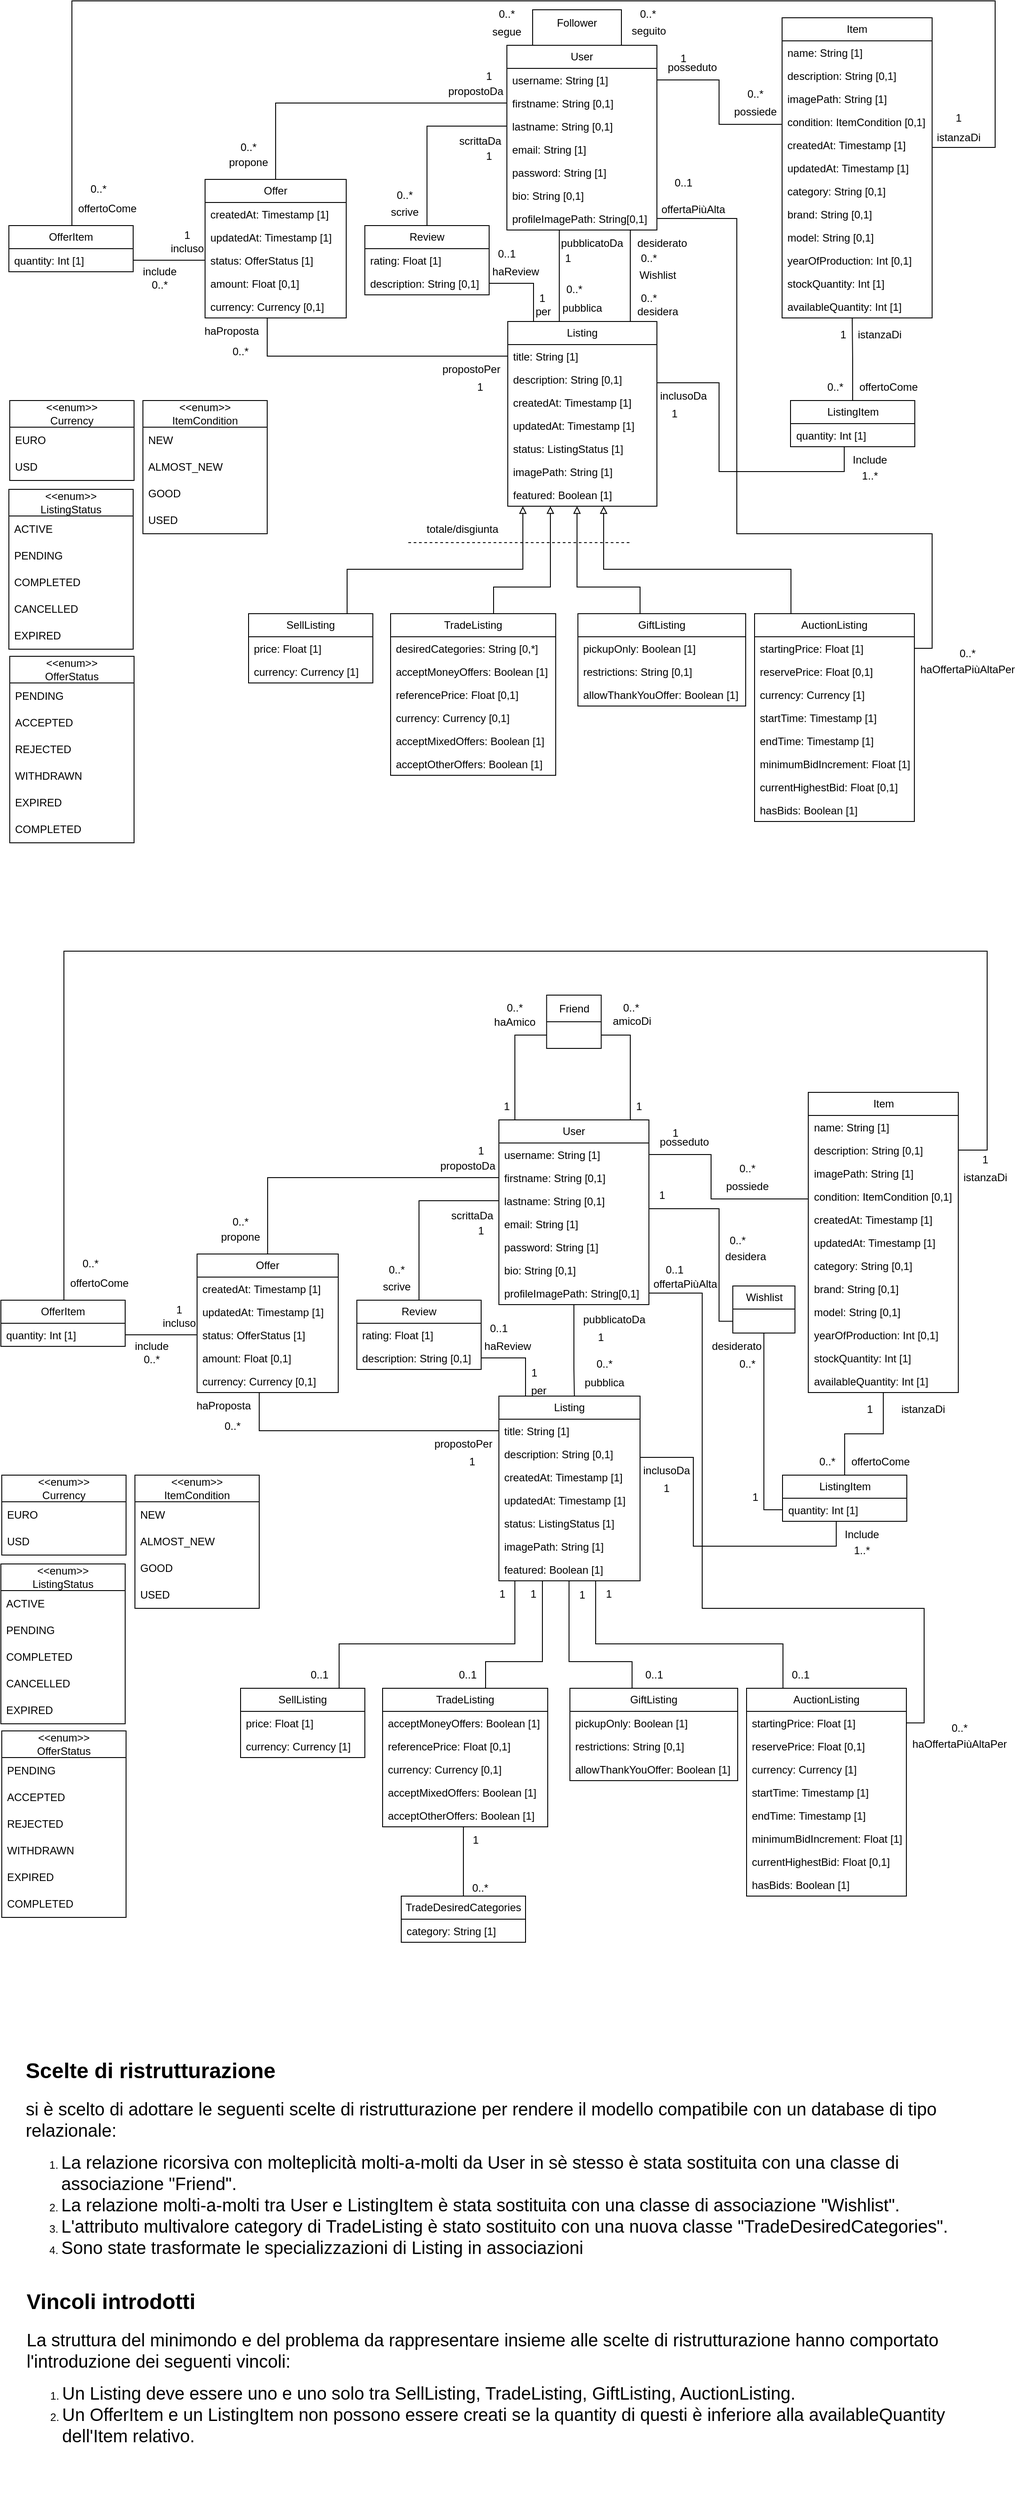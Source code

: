 <mxfile version="27.0.6">
  <diagram name="Pagina-1" id="pqPESXuBRYoT41L2sFao">
    <mxGraphModel dx="2529" dy="754" grid="1" gridSize="10" guides="1" tooltips="1" connect="1" arrows="1" fold="1" page="1" pageScale="1" pageWidth="1169" pageHeight="1654" background="#ffffff" math="0" shadow="0">
      <root>
        <mxCell id="0" />
        <mxCell id="1" parent="0" />
        <mxCell id="meO55GGQu29Vi7JCb83L-60" style="edgeStyle=orthogonalEdgeStyle;rounded=0;orthogonalLoop=1;jettySize=auto;html=1;endArrow=none;startFill=0;" parent="1" source="meO55GGQu29Vi7JCb83L-1" target="meO55GGQu29Vi7JCb83L-9" edge="1">
          <mxGeometry relative="1" as="geometry">
            <Array as="points">
              <mxPoint x="-520" y="370" />
              <mxPoint x="-520" y="370" />
            </Array>
          </mxGeometry>
        </mxCell>
        <mxCell id="meO55GGQu29Vi7JCb83L-1" value="User" style="swimlane;fontStyle=0;childLayout=stackLayout;horizontal=1;startSize=26;fillColor=none;horizontalStack=0;resizeParent=1;resizeParentMax=0;resizeLast=0;collapsible=1;marginBottom=0;whiteSpace=wrap;html=1;" parent="1" vertex="1">
          <mxGeometry x="-579" y="90" width="169" height="208" as="geometry" />
        </mxCell>
        <mxCell id="meO55GGQu29Vi7JCb83L-2" value="username: String [1]" style="text;strokeColor=none;fillColor=none;align=left;verticalAlign=top;spacingLeft=4;spacingRight=4;overflow=hidden;rotatable=0;points=[[0,0.5],[1,0.5]];portConstraint=eastwest;whiteSpace=wrap;html=1;" parent="meO55GGQu29Vi7JCb83L-1" vertex="1">
          <mxGeometry y="26" width="169" height="26" as="geometry" />
        </mxCell>
        <mxCell id="meO55GGQu29Vi7JCb83L-3" value="firstname: String [0,1]" style="text;strokeColor=none;fillColor=none;align=left;verticalAlign=top;spacingLeft=4;spacingRight=4;overflow=hidden;rotatable=0;points=[[0,0.5],[1,0.5]];portConstraint=eastwest;whiteSpace=wrap;html=1;" parent="meO55GGQu29Vi7JCb83L-1" vertex="1">
          <mxGeometry y="52" width="169" height="26" as="geometry" />
        </mxCell>
        <mxCell id="meO55GGQu29Vi7JCb83L-4" value="lastname: String [0,1]" style="text;strokeColor=none;fillColor=none;align=left;verticalAlign=top;spacingLeft=4;spacingRight=4;overflow=hidden;rotatable=0;points=[[0,0.5],[1,0.5]];portConstraint=eastwest;whiteSpace=wrap;html=1;" parent="meO55GGQu29Vi7JCb83L-1" vertex="1">
          <mxGeometry y="78" width="169" height="26" as="geometry" />
        </mxCell>
        <mxCell id="Ur-tIDbAod0pSZHUvcvN-2" value="email: String [1]" style="text;strokeColor=none;fillColor=none;align=left;verticalAlign=top;spacingLeft=4;spacingRight=4;overflow=hidden;rotatable=0;points=[[0,0.5],[1,0.5]];portConstraint=eastwest;whiteSpace=wrap;html=1;" parent="meO55GGQu29Vi7JCb83L-1" vertex="1">
          <mxGeometry y="104" width="169" height="26" as="geometry" />
        </mxCell>
        <mxCell id="Ur-tIDbAod0pSZHUvcvN-1" value="password: String [1]" style="text;strokeColor=none;fillColor=none;align=left;verticalAlign=top;spacingLeft=4;spacingRight=4;overflow=hidden;rotatable=0;points=[[0,0.5],[1,0.5]];portConstraint=eastwest;whiteSpace=wrap;html=1;" parent="meO55GGQu29Vi7JCb83L-1" vertex="1">
          <mxGeometry y="130" width="169" height="26" as="geometry" />
        </mxCell>
        <mxCell id="Ur-tIDbAod0pSZHUvcvN-3" value="bio: String [0,1]" style="text;strokeColor=none;fillColor=none;align=left;verticalAlign=top;spacingLeft=4;spacingRight=4;overflow=hidden;rotatable=0;points=[[0,0.5],[1,0.5]];portConstraint=eastwest;whiteSpace=wrap;html=1;" parent="meO55GGQu29Vi7JCb83L-1" vertex="1">
          <mxGeometry y="156" width="169" height="26" as="geometry" />
        </mxCell>
        <mxCell id="Ur-tIDbAod0pSZHUvcvN-5" value="profileImagePath: String[0,1]" style="text;strokeColor=none;fillColor=none;align=left;verticalAlign=top;spacingLeft=4;spacingRight=4;overflow=hidden;rotatable=0;points=[[0,0.5],[1,0.5]];portConstraint=eastwest;whiteSpace=wrap;html=1;" parent="meO55GGQu29Vi7JCb83L-1" vertex="1">
          <mxGeometry y="182" width="169" height="26" as="geometry" />
        </mxCell>
        <mxCell id="meO55GGQu29Vi7JCb83L-5" value="Item" style="swimlane;fontStyle=0;childLayout=stackLayout;horizontal=1;startSize=26;fillColor=none;horizontalStack=0;resizeParent=1;resizeParentMax=0;resizeLast=0;collapsible=1;marginBottom=0;whiteSpace=wrap;html=1;" parent="1" vertex="1">
          <mxGeometry x="-269" y="59" width="169" height="338" as="geometry" />
        </mxCell>
        <mxCell id="meO55GGQu29Vi7JCb83L-6" value="name: String [1]" style="text;strokeColor=none;fillColor=none;align=left;verticalAlign=top;spacingLeft=4;spacingRight=4;overflow=hidden;rotatable=0;points=[[0,0.5],[1,0.5]];portConstraint=eastwest;whiteSpace=wrap;html=1;" parent="meO55GGQu29Vi7JCb83L-5" vertex="1">
          <mxGeometry y="26" width="169" height="26" as="geometry" />
        </mxCell>
        <mxCell id="meO55GGQu29Vi7JCb83L-7" value="description: String [0,1]" style="text;strokeColor=none;fillColor=none;align=left;verticalAlign=top;spacingLeft=4;spacingRight=4;overflow=hidden;rotatable=0;points=[[0,0.5],[1,0.5]];portConstraint=eastwest;whiteSpace=wrap;html=1;" parent="meO55GGQu29Vi7JCb83L-5" vertex="1">
          <mxGeometry y="52" width="169" height="26" as="geometry" />
        </mxCell>
        <mxCell id="meO55GGQu29Vi7JCb83L-8" value="imagePath: String [1]" style="text;strokeColor=none;fillColor=none;align=left;verticalAlign=top;spacingLeft=4;spacingRight=4;overflow=hidden;rotatable=0;points=[[0,0.5],[1,0.5]];portConstraint=eastwest;whiteSpace=wrap;html=1;" parent="meO55GGQu29Vi7JCb83L-5" vertex="1">
          <mxGeometry y="78" width="169" height="26" as="geometry" />
        </mxCell>
        <mxCell id="Ur-tIDbAod0pSZHUvcvN-12" value="condition: ItemCondition [0,1]" style="text;strokeColor=none;fillColor=none;align=left;verticalAlign=top;spacingLeft=4;spacingRight=4;overflow=hidden;rotatable=0;points=[[0,0.5],[1,0.5]];portConstraint=eastwest;whiteSpace=wrap;html=1;" parent="meO55GGQu29Vi7JCb83L-5" vertex="1">
          <mxGeometry y="104" width="169" height="26" as="geometry" />
        </mxCell>
        <mxCell id="Ur-tIDbAod0pSZHUvcvN-13" value="createdAt: Timestamp [1]" style="text;strokeColor=none;fillColor=none;align=left;verticalAlign=top;spacingLeft=4;spacingRight=4;overflow=hidden;rotatable=0;points=[[0,0.5],[1,0.5]];portConstraint=eastwest;whiteSpace=wrap;html=1;" parent="meO55GGQu29Vi7JCb83L-5" vertex="1">
          <mxGeometry y="130" width="169" height="26" as="geometry" />
        </mxCell>
        <mxCell id="Ur-tIDbAod0pSZHUvcvN-14" value="updatedAt: Timestamp [1]" style="text;strokeColor=none;fillColor=none;align=left;verticalAlign=top;spacingLeft=4;spacingRight=4;overflow=hidden;rotatable=0;points=[[0,0.5],[1,0.5]];portConstraint=eastwest;whiteSpace=wrap;html=1;" parent="meO55GGQu29Vi7JCb83L-5" vertex="1">
          <mxGeometry y="156" width="169" height="26" as="geometry" />
        </mxCell>
        <mxCell id="Ur-tIDbAod0pSZHUvcvN-15" value="category: String [0,1]" style="text;strokeColor=none;fillColor=none;align=left;verticalAlign=top;spacingLeft=4;spacingRight=4;overflow=hidden;rotatable=0;points=[[0,0.5],[1,0.5]];portConstraint=eastwest;whiteSpace=wrap;html=1;" parent="meO55GGQu29Vi7JCb83L-5" vertex="1">
          <mxGeometry y="182" width="169" height="26" as="geometry" />
        </mxCell>
        <mxCell id="Ur-tIDbAod0pSZHUvcvN-16" value="brand: String&amp;nbsp;[0,1]&amp;nbsp;&lt;span style=&quot;color: rgba(0, 0, 0, 0); font-family: monospace; font-size: 0px; text-wrap: nowrap;&quot;&gt;%3CmxGraphModel%3E%3Croot%3E%3CmxCell%20id%3D%220%22%2F%3E%3CmxCell%20id%3D%221%22%20parent%3D%220%22%2F%3E%3CmxCell%20id%3D%222%22%20value%3D%22yearOfProduction%3A%20Int%22%20style%3D%22text%3BstrokeColor%3Dnone%3BfillColor%3Dnone%3Balign%3Dleft%3BverticalAlign%3Dtop%3BspacingLeft%3D4%3BspacingRight%3D4%3Boverflow%3Dhidden%3Brotatable%3D0%3Bpoints%3D%5B%5B0%2C0.5%5D%2C%5B1%2C0.5%5D%5D%3BportConstraint%3Deastwest%3BwhiteSpace%3Dwrap%3Bhtml%3D1%3B%22%20vertex%3D%221%22%20parent%3D%221%22%3E%3CmxGeometry%20x%3D%22-269%22%20y%3D%22319%22%20width%3D%22159%22%20height%3D%2226%22%20as%3D%22geometry%22%2F%3E%3C%2FmxCell%3E%3C%2Froot%3E%3C%2FmxGraphModel%3E&lt;/span&gt;&lt;span style=&quot;color: rgba(0, 0, 0, 0); font-family: monospace; font-size: 0px; text-wrap: nowrap;&quot;&gt;%3CmxGraphModel%3E%3Croot%3E%3CmxCell%20id%3D%220%22%2F%3E%3CmxCell%20id%3D%221%22%20parent%3D%220%22%2F%3E%3CmxCell%20id%3D%222%22%20value%3D%22yearOfProduction%3A%20Int%22%20style%3D%22text%3BstrokeColor%3Dnone%3BfillColor%3Dnone%3Balign%3Dleft%3BverticalAlign%3Dtop%3BspacingLeft%3D4%3BspacingRight%3D4%3Boverflow%3Dhidden%3Brotatable%3D0%3Bpoints%3D%5B%5B0%2C0.5%5D%2C%5B1%2C0.5%5D%5D%3BportConstraint%3Deastwest%3BwhiteSpace%3Dwrap%3Bhtml%3D1%3B%22%20vertex%3D%221%22%20parent%3D%221%22%3E%3CmxGeometry%20x%3D%22-269%22%20y%3D%22319%22%20width%3D%22159%22%20height%3D%2226%22%20as%3D%22geometry%22%2F%3E%3C%2FmxCell%3E%3C%2Froot%3E%3C%2FmxGraphModel%3E[&lt;/span&gt;" style="text;strokeColor=none;fillColor=none;align=left;verticalAlign=top;spacingLeft=4;spacingRight=4;overflow=hidden;rotatable=0;points=[[0,0.5],[1,0.5]];portConstraint=eastwest;whiteSpace=wrap;html=1;" parent="meO55GGQu29Vi7JCb83L-5" vertex="1">
          <mxGeometry y="208" width="169" height="26" as="geometry" />
        </mxCell>
        <mxCell id="Ur-tIDbAod0pSZHUvcvN-17" value="model: String&amp;nbsp;[0,1]" style="text;strokeColor=none;fillColor=none;align=left;verticalAlign=top;spacingLeft=4;spacingRight=4;overflow=hidden;rotatable=0;points=[[0,0.5],[1,0.5]];portConstraint=eastwest;whiteSpace=wrap;html=1;" parent="meO55GGQu29Vi7JCb83L-5" vertex="1">
          <mxGeometry y="234" width="169" height="26" as="geometry" />
        </mxCell>
        <mxCell id="Ur-tIDbAod0pSZHUvcvN-18" value="yearOfProduction: Int&amp;nbsp;[0,1]" style="text;strokeColor=none;fillColor=none;align=left;verticalAlign=top;spacingLeft=4;spacingRight=4;overflow=hidden;rotatable=0;points=[[0,0.5],[1,0.5]];portConstraint=eastwest;whiteSpace=wrap;html=1;" parent="meO55GGQu29Vi7JCb83L-5" vertex="1">
          <mxGeometry y="260" width="169" height="26" as="geometry" />
        </mxCell>
        <mxCell id="Ur-tIDbAod0pSZHUvcvN-23" value="stockQuantity: Int [1]" style="text;strokeColor=none;fillColor=none;align=left;verticalAlign=top;spacingLeft=4;spacingRight=4;overflow=hidden;rotatable=0;points=[[0,0.5],[1,0.5]];portConstraint=eastwest;whiteSpace=wrap;html=1;" parent="meO55GGQu29Vi7JCb83L-5" vertex="1">
          <mxGeometry y="286" width="169" height="26" as="geometry" />
        </mxCell>
        <mxCell id="Ur-tIDbAod0pSZHUvcvN-24" value="availableQuantity: Int [1]" style="text;strokeColor=none;fillColor=none;align=left;verticalAlign=top;spacingLeft=4;spacingRight=4;overflow=hidden;rotatable=0;points=[[0,0.5],[1,0.5]];portConstraint=eastwest;whiteSpace=wrap;html=1;" parent="meO55GGQu29Vi7JCb83L-5" vertex="1">
          <mxGeometry y="312" width="169" height="26" as="geometry" />
        </mxCell>
        <mxCell id="meO55GGQu29Vi7JCb83L-63" style="edgeStyle=orthogonalEdgeStyle;rounded=0;orthogonalLoop=1;jettySize=auto;html=1;endArrow=none;startFill=0;entryX=0.496;entryY=1;entryDx=0;entryDy=0;entryPerimeter=0;" parent="1" source="meO55GGQu29Vi7JCb83L-11" target="meO55GGQu29Vi7JCb83L-34" edge="1">
          <mxGeometry relative="1" as="geometry">
            <Array as="points">
              <mxPoint x="-340" y="470" />
              <mxPoint x="-340" y="570" />
              <mxPoint x="-199" y="570" />
              <mxPoint x="-199" y="542" />
            </Array>
            <mxPoint x="-199" y="568" as="targetPoint" />
          </mxGeometry>
        </mxCell>
        <mxCell id="meO55GGQu29Vi7JCb83L-9" value="Listing" style="swimlane;fontStyle=0;childLayout=stackLayout;horizontal=1;startSize=26;fillColor=none;horizontalStack=0;resizeParent=1;resizeParentMax=0;resizeLast=0;collapsible=1;marginBottom=0;whiteSpace=wrap;html=1;" parent="1" vertex="1">
          <mxGeometry x="-578" y="401" width="168" height="208" as="geometry" />
        </mxCell>
        <mxCell id="meO55GGQu29Vi7JCb83L-10" value="title: String&amp;nbsp;[1]" style="text;strokeColor=none;fillColor=none;align=left;verticalAlign=top;spacingLeft=4;spacingRight=4;overflow=hidden;rotatable=0;points=[[0,0.5],[1,0.5]];portConstraint=eastwest;whiteSpace=wrap;html=1;" parent="meO55GGQu29Vi7JCb83L-9" vertex="1">
          <mxGeometry y="26" width="168" height="26" as="geometry" />
        </mxCell>
        <mxCell id="meO55GGQu29Vi7JCb83L-11" value="description: String&amp;nbsp;[0,1]" style="text;strokeColor=none;fillColor=none;align=left;verticalAlign=top;spacingLeft=4;spacingRight=4;overflow=hidden;rotatable=0;points=[[0,0.5],[1,0.5]];portConstraint=eastwest;whiteSpace=wrap;html=1;" parent="meO55GGQu29Vi7JCb83L-9" vertex="1">
          <mxGeometry y="52" width="168" height="26" as="geometry" />
        </mxCell>
        <mxCell id="meO55GGQu29Vi7JCb83L-12" value="createdAt: Timestamp [1]" style="text;strokeColor=none;fillColor=none;align=left;verticalAlign=top;spacingLeft=4;spacingRight=4;overflow=hidden;rotatable=0;points=[[0,0.5],[1,0.5]];portConstraint=eastwest;whiteSpace=wrap;html=1;" parent="meO55GGQu29Vi7JCb83L-9" vertex="1">
          <mxGeometry y="78" width="168" height="26" as="geometry" />
        </mxCell>
        <mxCell id="Ur-tIDbAod0pSZHUvcvN-6" value="updatedAt: Timestamp [1]" style="text;strokeColor=none;fillColor=none;align=left;verticalAlign=top;spacingLeft=4;spacingRight=4;overflow=hidden;rotatable=0;points=[[0,0.5],[1,0.5]];portConstraint=eastwest;whiteSpace=wrap;html=1;" parent="meO55GGQu29Vi7JCb83L-9" vertex="1">
          <mxGeometry y="104" width="168" height="26" as="geometry" />
        </mxCell>
        <mxCell id="Ur-tIDbAod0pSZHUvcvN-7" value="status: ListingStatus [1]" style="text;strokeColor=none;fillColor=none;align=left;verticalAlign=top;spacingLeft=4;spacingRight=4;overflow=hidden;rotatable=0;points=[[0,0.5],[1,0.5]];portConstraint=eastwest;whiteSpace=wrap;html=1;" parent="meO55GGQu29Vi7JCb83L-9" vertex="1">
          <mxGeometry y="130" width="168" height="26" as="geometry" />
        </mxCell>
        <mxCell id="Ur-tIDbAod0pSZHUvcvN-8" value="imagePath: String [1]" style="text;strokeColor=none;fillColor=none;align=left;verticalAlign=top;spacingLeft=4;spacingRight=4;overflow=hidden;rotatable=0;points=[[0,0.5],[1,0.5]];portConstraint=eastwest;whiteSpace=wrap;html=1;" parent="meO55GGQu29Vi7JCb83L-9" vertex="1">
          <mxGeometry y="156" width="168" height="26" as="geometry" />
        </mxCell>
        <mxCell id="Ur-tIDbAod0pSZHUvcvN-9" value="featured: Boolean [1]" style="text;strokeColor=none;fillColor=none;align=left;verticalAlign=top;spacingLeft=4;spacingRight=4;overflow=hidden;rotatable=0;points=[[0,0.5],[1,0.5]];portConstraint=eastwest;whiteSpace=wrap;html=1;" parent="meO55GGQu29Vi7JCb83L-9" vertex="1">
          <mxGeometry y="182" width="168" height="26" as="geometry" />
        </mxCell>
        <mxCell id="meO55GGQu29Vi7JCb83L-80" style="edgeStyle=orthogonalEdgeStyle;rounded=0;orthogonalLoop=1;jettySize=auto;html=1;endArrow=none;startFill=0;" parent="1" source="meO55GGQu29Vi7JCb83L-13" target="meO55GGQu29Vi7JCb83L-3" edge="1">
          <mxGeometry relative="1" as="geometry" />
        </mxCell>
        <mxCell id="meO55GGQu29Vi7JCb83L-86" style="edgeStyle=orthogonalEdgeStyle;rounded=0;orthogonalLoop=1;jettySize=auto;html=1;endArrow=none;startFill=0;" parent="1" source="meO55GGQu29Vi7JCb83L-13" target="meO55GGQu29Vi7JCb83L-10" edge="1">
          <mxGeometry relative="1" as="geometry">
            <Array as="points">
              <mxPoint x="-849" y="440" />
            </Array>
          </mxGeometry>
        </mxCell>
        <mxCell id="meO55GGQu29Vi7JCb83L-13" value="Offer" style="swimlane;fontStyle=0;childLayout=stackLayout;horizontal=1;startSize=26;fillColor=none;horizontalStack=0;resizeParent=1;resizeParentMax=0;resizeLast=0;collapsible=1;marginBottom=0;whiteSpace=wrap;html=1;" parent="1" vertex="1">
          <mxGeometry x="-919" y="241" width="159" height="156" as="geometry" />
        </mxCell>
        <mxCell id="meO55GGQu29Vi7JCb83L-14" value="createdAt: Timestamp [1]" style="text;strokeColor=none;fillColor=none;align=left;verticalAlign=top;spacingLeft=4;spacingRight=4;overflow=hidden;rotatable=0;points=[[0,0.5],[1,0.5]];portConstraint=eastwest;whiteSpace=wrap;html=1;" parent="meO55GGQu29Vi7JCb83L-13" vertex="1">
          <mxGeometry y="26" width="159" height="26" as="geometry" />
        </mxCell>
        <mxCell id="meO55GGQu29Vi7JCb83L-15" value="updatedAt: Timestamp [1]" style="text;strokeColor=none;fillColor=none;align=left;verticalAlign=top;spacingLeft=4;spacingRight=4;overflow=hidden;rotatable=0;points=[[0,0.5],[1,0.5]];portConstraint=eastwest;whiteSpace=wrap;html=1;" parent="meO55GGQu29Vi7JCb83L-13" vertex="1">
          <mxGeometry y="52" width="159" height="26" as="geometry" />
        </mxCell>
        <mxCell id="meO55GGQu29Vi7JCb83L-16" value="status: OfferStatus [1]" style="text;strokeColor=none;fillColor=none;align=left;verticalAlign=top;spacingLeft=4;spacingRight=4;overflow=hidden;rotatable=0;points=[[0,0.5],[1,0.5]];portConstraint=eastwest;whiteSpace=wrap;html=1;" parent="meO55GGQu29Vi7JCb83L-13" vertex="1">
          <mxGeometry y="78" width="159" height="26" as="geometry" />
        </mxCell>
        <mxCell id="Ur-tIDbAod0pSZHUvcvN-28" value="amount: Float [0,1]" style="text;strokeColor=none;fillColor=none;align=left;verticalAlign=top;spacingLeft=4;spacingRight=4;overflow=hidden;rotatable=0;points=[[0,0.5],[1,0.5]];portConstraint=eastwest;whiteSpace=wrap;html=1;" parent="meO55GGQu29Vi7JCb83L-13" vertex="1">
          <mxGeometry y="104" width="159" height="26" as="geometry" />
        </mxCell>
        <mxCell id="Ur-tIDbAod0pSZHUvcvN-29" value="currency: Currency [0,1]" style="text;strokeColor=none;fillColor=none;align=left;verticalAlign=top;spacingLeft=4;spacingRight=4;overflow=hidden;rotatable=0;points=[[0,0.5],[1,0.5]];portConstraint=eastwest;whiteSpace=wrap;html=1;" parent="meO55GGQu29Vi7JCb83L-13" vertex="1">
          <mxGeometry y="130" width="159" height="26" as="geometry" />
        </mxCell>
        <mxCell id="meO55GGQu29Vi7JCb83L-75" style="edgeStyle=orthogonalEdgeStyle;rounded=0;orthogonalLoop=1;jettySize=auto;html=1;endArrow=block;endFill=0;" parent="1" source="meO55GGQu29Vi7JCb83L-17" target="Ur-tIDbAod0pSZHUvcvN-9" edge="1">
          <mxGeometry relative="1" as="geometry">
            <Array as="points">
              <mxPoint x="-759" y="680" />
              <mxPoint x="-561" y="680" />
            </Array>
            <mxPoint x="-561" y="661" as="targetPoint" />
          </mxGeometry>
        </mxCell>
        <mxCell id="meO55GGQu29Vi7JCb83L-17" value="SellListing" style="swimlane;fontStyle=0;childLayout=stackLayout;horizontal=1;startSize=26;fillColor=none;horizontalStack=0;resizeParent=1;resizeParentMax=0;resizeLast=0;collapsible=1;marginBottom=0;whiteSpace=wrap;html=1;" parent="1" vertex="1">
          <mxGeometry x="-870" y="730" width="140" height="78" as="geometry" />
        </mxCell>
        <mxCell id="meO55GGQu29Vi7JCb83L-18" value="price: Float [1]" style="text;strokeColor=none;fillColor=none;align=left;verticalAlign=top;spacingLeft=4;spacingRight=4;overflow=hidden;rotatable=0;points=[[0,0.5],[1,0.5]];portConstraint=eastwest;whiteSpace=wrap;html=1;" parent="meO55GGQu29Vi7JCb83L-17" vertex="1">
          <mxGeometry y="26" width="140" height="26" as="geometry" />
        </mxCell>
        <mxCell id="meO55GGQu29Vi7JCb83L-19" value="currency: Currency [1]" style="text;strokeColor=none;fillColor=none;align=left;verticalAlign=top;spacingLeft=4;spacingRight=4;overflow=hidden;rotatable=0;points=[[0,0.5],[1,0.5]];portConstraint=eastwest;whiteSpace=wrap;html=1;" parent="meO55GGQu29Vi7JCb83L-17" vertex="1">
          <mxGeometry y="52" width="140" height="26" as="geometry" />
        </mxCell>
        <mxCell id="meO55GGQu29Vi7JCb83L-76" style="edgeStyle=orthogonalEdgeStyle;rounded=0;orthogonalLoop=1;jettySize=auto;html=1;endArrow=block;endFill=0;" parent="1" source="meO55GGQu29Vi7JCb83L-21" target="meO55GGQu29Vi7JCb83L-9" edge="1">
          <mxGeometry relative="1" as="geometry">
            <Array as="points">
              <mxPoint x="-594" y="700" />
              <mxPoint x="-530" y="700" />
            </Array>
          </mxGeometry>
        </mxCell>
        <mxCell id="meO55GGQu29Vi7JCb83L-21" value="TradeListing" style="swimlane;fontStyle=0;childLayout=stackLayout;horizontal=1;startSize=26;fillColor=none;horizontalStack=0;resizeParent=1;resizeParentMax=0;resizeLast=0;collapsible=1;marginBottom=0;whiteSpace=wrap;html=1;" parent="1" vertex="1">
          <mxGeometry x="-710" y="730" width="186" height="182" as="geometry" />
        </mxCell>
        <mxCell id="meO55GGQu29Vi7JCb83L-22" value="desiredCategories: String [0,*]" style="text;strokeColor=none;fillColor=none;align=left;verticalAlign=top;spacingLeft=4;spacingRight=4;overflow=hidden;rotatable=0;points=[[0,0.5],[1,0.5]];portConstraint=eastwest;whiteSpace=wrap;html=1;" parent="meO55GGQu29Vi7JCb83L-21" vertex="1">
          <mxGeometry y="26" width="186" height="26" as="geometry" />
        </mxCell>
        <mxCell id="meO55GGQu29Vi7JCb83L-23" value="acceptMoneyOffers: Boolean [1]" style="text;strokeColor=none;fillColor=none;align=left;verticalAlign=top;spacingLeft=4;spacingRight=4;overflow=hidden;rotatable=0;points=[[0,0.5],[1,0.5]];portConstraint=eastwest;whiteSpace=wrap;html=1;" parent="meO55GGQu29Vi7JCb83L-21" vertex="1">
          <mxGeometry y="52" width="186" height="26" as="geometry" />
        </mxCell>
        <mxCell id="meO55GGQu29Vi7JCb83L-24" value="referencePrice: Float [0,1]" style="text;strokeColor=none;fillColor=none;align=left;verticalAlign=top;spacingLeft=4;spacingRight=4;overflow=hidden;rotatable=0;points=[[0,0.5],[1,0.5]];portConstraint=eastwest;whiteSpace=wrap;html=1;" parent="meO55GGQu29Vi7JCb83L-21" vertex="1">
          <mxGeometry y="78" width="186" height="26" as="geometry" />
        </mxCell>
        <mxCell id="Ur-tIDbAod0pSZHUvcvN-48" value="currency: Currency [0,1]" style="text;strokeColor=none;fillColor=none;align=left;verticalAlign=top;spacingLeft=4;spacingRight=4;overflow=hidden;rotatable=0;points=[[0,0.5],[1,0.5]];portConstraint=eastwest;whiteSpace=wrap;html=1;" parent="meO55GGQu29Vi7JCb83L-21" vertex="1">
          <mxGeometry y="104" width="186" height="26" as="geometry" />
        </mxCell>
        <mxCell id="Ur-tIDbAod0pSZHUvcvN-49" value="acceptMixedOffers: Boolean [1]" style="text;strokeColor=none;fillColor=none;align=left;verticalAlign=top;spacingLeft=4;spacingRight=4;overflow=hidden;rotatable=0;points=[[0,0.5],[1,0.5]];portConstraint=eastwest;whiteSpace=wrap;html=1;" parent="meO55GGQu29Vi7JCb83L-21" vertex="1">
          <mxGeometry y="130" width="186" height="26" as="geometry" />
        </mxCell>
        <mxCell id="Ur-tIDbAod0pSZHUvcvN-50" value="acceptOtherOffers: Boolean [1]" style="text;strokeColor=none;fillColor=none;align=left;verticalAlign=top;spacingLeft=4;spacingRight=4;overflow=hidden;rotatable=0;points=[[0,0.5],[1,0.5]];portConstraint=eastwest;whiteSpace=wrap;html=1;" parent="meO55GGQu29Vi7JCb83L-21" vertex="1">
          <mxGeometry y="156" width="186" height="26" as="geometry" />
        </mxCell>
        <mxCell id="meO55GGQu29Vi7JCb83L-77" style="edgeStyle=orthogonalEdgeStyle;rounded=0;orthogonalLoop=1;jettySize=auto;html=1;endArrow=block;endFill=0;" parent="1" source="meO55GGQu29Vi7JCb83L-25" target="meO55GGQu29Vi7JCb83L-9" edge="1">
          <mxGeometry relative="1" as="geometry">
            <Array as="points">
              <mxPoint x="-429" y="700" />
              <mxPoint x="-500" y="700" />
            </Array>
          </mxGeometry>
        </mxCell>
        <mxCell id="meO55GGQu29Vi7JCb83L-25" value="GiftListing" style="swimlane;fontStyle=0;childLayout=stackLayout;horizontal=1;startSize=26;fillColor=none;horizontalStack=0;resizeParent=1;resizeParentMax=0;resizeLast=0;collapsible=1;marginBottom=0;whiteSpace=wrap;html=1;" parent="1" vertex="1">
          <mxGeometry x="-499" y="730" width="189" height="104" as="geometry" />
        </mxCell>
        <mxCell id="meO55GGQu29Vi7JCb83L-26" value="pickupOnly: Boolean [1]" style="text;strokeColor=none;fillColor=none;align=left;verticalAlign=top;spacingLeft=4;spacingRight=4;overflow=hidden;rotatable=0;points=[[0,0.5],[1,0.5]];portConstraint=eastwest;whiteSpace=wrap;html=1;" parent="meO55GGQu29Vi7JCb83L-25" vertex="1">
          <mxGeometry y="26" width="189" height="26" as="geometry" />
        </mxCell>
        <mxCell id="meO55GGQu29Vi7JCb83L-27" value="restrictions: String [0,1]" style="text;strokeColor=none;fillColor=none;align=left;verticalAlign=top;spacingLeft=4;spacingRight=4;overflow=hidden;rotatable=0;points=[[0,0.5],[1,0.5]];portConstraint=eastwest;whiteSpace=wrap;html=1;" parent="meO55GGQu29Vi7JCb83L-25" vertex="1">
          <mxGeometry y="52" width="189" height="26" as="geometry" />
        </mxCell>
        <mxCell id="meO55GGQu29Vi7JCb83L-28" value="allowThankYouOffer: Boolean [1]" style="text;strokeColor=none;fillColor=none;align=left;verticalAlign=top;spacingLeft=4;spacingRight=4;overflow=hidden;rotatable=0;points=[[0,0.5],[1,0.5]];portConstraint=eastwest;whiteSpace=wrap;html=1;" parent="meO55GGQu29Vi7JCb83L-25" vertex="1">
          <mxGeometry y="78" width="189" height="26" as="geometry" />
        </mxCell>
        <mxCell id="meO55GGQu29Vi7JCb83L-78" style="edgeStyle=orthogonalEdgeStyle;rounded=0;orthogonalLoop=1;jettySize=auto;html=1;endArrow=block;endFill=0;" parent="1" source="meO55GGQu29Vi7JCb83L-29" target="Ur-tIDbAod0pSZHUvcvN-9" edge="1">
          <mxGeometry relative="1" as="geometry">
            <Array as="points">
              <mxPoint x="-259" y="680" />
              <mxPoint x="-470" y="680" />
            </Array>
            <mxPoint x="-470" y="661" as="targetPoint" />
          </mxGeometry>
        </mxCell>
        <mxCell id="meO55GGQu29Vi7JCb83L-29" value="AuctionListing" style="swimlane;fontStyle=0;childLayout=stackLayout;horizontal=1;startSize=26;fillColor=none;horizontalStack=0;resizeParent=1;resizeParentMax=0;resizeLast=0;collapsible=1;marginBottom=0;whiteSpace=wrap;html=1;" parent="1" vertex="1">
          <mxGeometry x="-300" y="730" width="180" height="234" as="geometry" />
        </mxCell>
        <mxCell id="meO55GGQu29Vi7JCb83L-30" value="startingPrice: Float [1]" style="text;strokeColor=none;fillColor=none;align=left;verticalAlign=top;spacingLeft=4;spacingRight=4;overflow=hidden;rotatable=0;points=[[0,0.5],[1,0.5]];portConstraint=eastwest;whiteSpace=wrap;html=1;" parent="meO55GGQu29Vi7JCb83L-29" vertex="1">
          <mxGeometry y="26" width="180" height="26" as="geometry" />
        </mxCell>
        <mxCell id="meO55GGQu29Vi7JCb83L-31" value="reservePrice: Float [0,1]" style="text;strokeColor=none;fillColor=none;align=left;verticalAlign=top;spacingLeft=4;spacingRight=4;overflow=hidden;rotatable=0;points=[[0,0.5],[1,0.5]];portConstraint=eastwest;whiteSpace=wrap;html=1;" parent="meO55GGQu29Vi7JCb83L-29" vertex="1">
          <mxGeometry y="52" width="180" height="26" as="geometry" />
        </mxCell>
        <mxCell id="meO55GGQu29Vi7JCb83L-32" value="currency: Currency [1]" style="text;strokeColor=none;fillColor=none;align=left;verticalAlign=top;spacingLeft=4;spacingRight=4;overflow=hidden;rotatable=0;points=[[0,0.5],[1,0.5]];portConstraint=eastwest;whiteSpace=wrap;html=1;" parent="meO55GGQu29Vi7JCb83L-29" vertex="1">
          <mxGeometry y="78" width="180" height="26" as="geometry" />
        </mxCell>
        <mxCell id="Ur-tIDbAod0pSZHUvcvN-36" value="startTime: Timestamp [1]" style="text;strokeColor=none;fillColor=none;align=left;verticalAlign=top;spacingLeft=4;spacingRight=4;overflow=hidden;rotatable=0;points=[[0,0.5],[1,0.5]];portConstraint=eastwest;whiteSpace=wrap;html=1;" parent="meO55GGQu29Vi7JCb83L-29" vertex="1">
          <mxGeometry y="104" width="180" height="26" as="geometry" />
        </mxCell>
        <mxCell id="Ur-tIDbAod0pSZHUvcvN-37" value="endTime: Timestamp [1]" style="text;strokeColor=none;fillColor=none;align=left;verticalAlign=top;spacingLeft=4;spacingRight=4;overflow=hidden;rotatable=0;points=[[0,0.5],[1,0.5]];portConstraint=eastwest;whiteSpace=wrap;html=1;" parent="meO55GGQu29Vi7JCb83L-29" vertex="1">
          <mxGeometry y="130" width="180" height="26" as="geometry" />
        </mxCell>
        <mxCell id="Ur-tIDbAod0pSZHUvcvN-38" value="minimumBidIncrement: Float [1]" style="text;strokeColor=none;fillColor=none;align=left;verticalAlign=top;spacingLeft=4;spacingRight=4;overflow=hidden;rotatable=0;points=[[0,0.5],[1,0.5]];portConstraint=eastwest;whiteSpace=wrap;html=1;" parent="meO55GGQu29Vi7JCb83L-29" vertex="1">
          <mxGeometry y="156" width="180" height="26" as="geometry" />
        </mxCell>
        <mxCell id="Ur-tIDbAod0pSZHUvcvN-39" value="currentHighestBid: Float [0,1]" style="text;strokeColor=none;fillColor=none;align=left;verticalAlign=top;spacingLeft=4;spacingRight=4;overflow=hidden;rotatable=0;points=[[0,0.5],[1,0.5]];portConstraint=eastwest;whiteSpace=wrap;html=1;" parent="meO55GGQu29Vi7JCb83L-29" vertex="1">
          <mxGeometry y="182" width="180" height="26" as="geometry" />
        </mxCell>
        <mxCell id="Ur-tIDbAod0pSZHUvcvN-40" value="hasBids: Boolean [1]" style="text;strokeColor=none;fillColor=none;align=left;verticalAlign=top;spacingLeft=4;spacingRight=4;overflow=hidden;rotatable=0;points=[[0,0.5],[1,0.5]];portConstraint=eastwest;whiteSpace=wrap;html=1;" parent="meO55GGQu29Vi7JCb83L-29" vertex="1">
          <mxGeometry y="208" width="180" height="26" as="geometry" />
        </mxCell>
        <mxCell id="meO55GGQu29Vi7JCb83L-66" style="edgeStyle=orthogonalEdgeStyle;rounded=0;orthogonalLoop=1;jettySize=auto;html=1;endArrow=none;startFill=0;" parent="1" source="meO55GGQu29Vi7JCb83L-33" target="meO55GGQu29Vi7JCb83L-5" edge="1">
          <mxGeometry relative="1" as="geometry">
            <Array as="points">
              <mxPoint x="-189" y="444" />
              <mxPoint x="-190" y="444" />
            </Array>
          </mxGeometry>
        </mxCell>
        <mxCell id="meO55GGQu29Vi7JCb83L-33" value="ListingItem" style="swimlane;fontStyle=0;childLayout=stackLayout;horizontal=1;startSize=26;fillColor=none;horizontalStack=0;resizeParent=1;resizeParentMax=0;resizeLast=0;collapsible=1;marginBottom=0;whiteSpace=wrap;html=1;" parent="1" vertex="1">
          <mxGeometry x="-259.5" y="490" width="140" height="52" as="geometry" />
        </mxCell>
        <mxCell id="meO55GGQu29Vi7JCb83L-34" value="quantity: Int [1]" style="text;strokeColor=none;fillColor=none;align=left;verticalAlign=top;spacingLeft=4;spacingRight=4;overflow=hidden;rotatable=0;points=[[0,0.5],[1,0.5]];portConstraint=eastwest;whiteSpace=wrap;html=1;" parent="meO55GGQu29Vi7JCb83L-33" vertex="1">
          <mxGeometry y="26" width="140" height="26" as="geometry" />
        </mxCell>
        <mxCell id="meO55GGQu29Vi7JCb83L-81" style="edgeStyle=orthogonalEdgeStyle;rounded=0;orthogonalLoop=1;jettySize=auto;html=1;entryX=1;entryY=0.5;entryDx=0;entryDy=0;endArrow=none;startFill=0;" parent="1" source="meO55GGQu29Vi7JCb83L-37" target="meO55GGQu29Vi7JCb83L-7" edge="1">
          <mxGeometry relative="1" as="geometry">
            <Array as="points">
              <mxPoint x="-1069" y="40" />
              <mxPoint x="-29" y="40" />
              <mxPoint x="-29" y="205" />
            </Array>
          </mxGeometry>
        </mxCell>
        <mxCell id="meO55GGQu29Vi7JCb83L-93" style="edgeStyle=orthogonalEdgeStyle;rounded=0;orthogonalLoop=1;jettySize=auto;html=1;endArrow=none;startFill=0;entryX=0;entryY=0.5;entryDx=0;entryDy=0;exitX=1;exitY=0.5;exitDx=0;exitDy=0;" parent="1" source="meO55GGQu29Vi7JCb83L-38" target="meO55GGQu29Vi7JCb83L-16" edge="1">
          <mxGeometry relative="1" as="geometry">
            <mxPoint x="-1000" y="330" as="sourcePoint" />
          </mxGeometry>
        </mxCell>
        <mxCell id="meO55GGQu29Vi7JCb83L-37" value="OfferItem" style="swimlane;fontStyle=0;childLayout=stackLayout;horizontal=1;startSize=26;fillColor=none;horizontalStack=0;resizeParent=1;resizeParentMax=0;resizeLast=0;collapsible=1;marginBottom=0;whiteSpace=wrap;html=1;" parent="1" vertex="1">
          <mxGeometry x="-1140" y="293" width="140" height="52" as="geometry" />
        </mxCell>
        <mxCell id="meO55GGQu29Vi7JCb83L-38" value="quantity: Int [1]" style="text;strokeColor=none;fillColor=none;align=left;verticalAlign=top;spacingLeft=4;spacingRight=4;overflow=hidden;rotatable=0;points=[[0,0.5],[1,0.5]];portConstraint=eastwest;whiteSpace=wrap;html=1;" parent="meO55GGQu29Vi7JCb83L-37" vertex="1">
          <mxGeometry y="26" width="140" height="26" as="geometry" />
        </mxCell>
        <mxCell id="meO55GGQu29Vi7JCb83L-51" style="edgeStyle=orthogonalEdgeStyle;rounded=0;orthogonalLoop=1;jettySize=auto;html=1;entryX=0;entryY=0.5;entryDx=0;entryDy=0;endArrow=none;startFill=0;" parent="1" source="meO55GGQu29Vi7JCb83L-2" target="meO55GGQu29Vi7JCb83L-6" edge="1">
          <mxGeometry relative="1" as="geometry">
            <Array as="points">
              <mxPoint x="-340" y="129" />
              <mxPoint x="-340" y="179" />
            </Array>
          </mxGeometry>
        </mxCell>
        <mxCell id="meO55GGQu29Vi7JCb83L-52" style="edgeStyle=orthogonalEdgeStyle;rounded=0;orthogonalLoop=1;jettySize=auto;html=1;endArrow=none;startFill=0;" parent="1" source="Ur-tIDbAod0pSZHUvcvN-5" edge="1">
          <mxGeometry relative="1" as="geometry">
            <mxPoint x="-440" y="401" as="targetPoint" />
            <Array as="points">
              <mxPoint x="-440" y="401" />
            </Array>
            <mxPoint x="-400" y="330" as="sourcePoint" />
          </mxGeometry>
        </mxCell>
        <mxCell id="meO55GGQu29Vi7JCb83L-56" value="possiede" style="text;html=1;align=center;verticalAlign=middle;whiteSpace=wrap;rounded=0;" parent="1" vertex="1">
          <mxGeometry x="-329" y="150" width="60" height="30" as="geometry" />
        </mxCell>
        <mxCell id="meO55GGQu29Vi7JCb83L-57" value="posseduto" style="text;html=1;align=center;verticalAlign=middle;whiteSpace=wrap;rounded=0;" parent="1" vertex="1">
          <mxGeometry x="-400" y="100" width="60" height="30" as="geometry" />
        </mxCell>
        <mxCell id="meO55GGQu29Vi7JCb83L-58" value="desidera" style="text;html=1;align=center;verticalAlign=middle;whiteSpace=wrap;rounded=0;" parent="1" vertex="1">
          <mxGeometry x="-439" y="375" width="60" height="30" as="geometry" />
        </mxCell>
        <mxCell id="meO55GGQu29Vi7JCb83L-59" value="desiderato" style="text;html=1;align=center;verticalAlign=middle;whiteSpace=wrap;rounded=0;" parent="1" vertex="1">
          <mxGeometry x="-434.5" y="298" width="60" height="30" as="geometry" />
        </mxCell>
        <mxCell id="meO55GGQu29Vi7JCb83L-61" value="pubblicatoDa" style="text;html=1;align=center;verticalAlign=middle;whiteSpace=wrap;rounded=0;" parent="1" vertex="1">
          <mxGeometry x="-513" y="298" width="60" height="30" as="geometry" />
        </mxCell>
        <mxCell id="meO55GGQu29Vi7JCb83L-62" value="pubblica" style="text;html=1;align=center;verticalAlign=middle;whiteSpace=wrap;rounded=0;" parent="1" vertex="1">
          <mxGeometry x="-524" y="371" width="60" height="30" as="geometry" />
        </mxCell>
        <mxCell id="meO55GGQu29Vi7JCb83L-64" value="Include" style="text;html=1;align=center;verticalAlign=middle;whiteSpace=wrap;rounded=0;" parent="1" vertex="1">
          <mxGeometry x="-200" y="542" width="60" height="30" as="geometry" />
        </mxCell>
        <mxCell id="meO55GGQu29Vi7JCb83L-65" value="inclusoDa" style="text;html=1;align=center;verticalAlign=middle;whiteSpace=wrap;rounded=0;" parent="1" vertex="1">
          <mxGeometry x="-410" y="470" width="60" height="30" as="geometry" />
        </mxCell>
        <mxCell id="meO55GGQu29Vi7JCb83L-67" value="istanzaDi" style="text;html=1;align=center;verticalAlign=middle;whiteSpace=wrap;rounded=0;" parent="1" vertex="1">
          <mxGeometry x="-189" y="401" width="60" height="30" as="geometry" />
        </mxCell>
        <mxCell id="meO55GGQu29Vi7JCb83L-68" value="offertoCome" style="text;html=1;align=center;verticalAlign=middle;whiteSpace=wrap;rounded=0;" parent="1" vertex="1">
          <mxGeometry x="-179.5" y="460" width="60" height="30" as="geometry" />
        </mxCell>
        <mxCell id="meO55GGQu29Vi7JCb83L-82" value="offertoCome" style="text;html=1;align=center;verticalAlign=middle;whiteSpace=wrap;rounded=0;" parent="1" vertex="1">
          <mxGeometry x="-1059" y="259" width="60" height="30" as="geometry" />
        </mxCell>
        <mxCell id="meO55GGQu29Vi7JCb83L-83" value="istanzaDi" style="text;html=1;align=center;verticalAlign=middle;whiteSpace=wrap;rounded=0;" parent="1" vertex="1">
          <mxGeometry x="-100" y="179" width="60" height="30" as="geometry" />
        </mxCell>
        <mxCell id="meO55GGQu29Vi7JCb83L-95" value="1" style="text;html=1;align=center;verticalAlign=middle;whiteSpace=wrap;rounded=0;" parent="1" vertex="1">
          <mxGeometry x="-410" y="90" width="60" height="30" as="geometry" />
        </mxCell>
        <mxCell id="meO55GGQu29Vi7JCb83L-96" value="0..*" style="text;html=1;align=center;verticalAlign=middle;whiteSpace=wrap;rounded=0;" parent="1" vertex="1">
          <mxGeometry x="-329" y="130" width="60" height="30" as="geometry" />
        </mxCell>
        <mxCell id="meO55GGQu29Vi7JCb83L-97" value="1" style="text;html=1;align=center;verticalAlign=middle;whiteSpace=wrap;rounded=0;" parent="1" vertex="1">
          <mxGeometry x="-100" y="157" width="60" height="30" as="geometry" />
        </mxCell>
        <mxCell id="meO55GGQu29Vi7JCb83L-98" value="1" style="text;html=1;align=center;verticalAlign=middle;whiteSpace=wrap;rounded=0;" parent="1" vertex="1">
          <mxGeometry x="-230" y="401" width="60" height="30" as="geometry" />
        </mxCell>
        <mxCell id="meO55GGQu29Vi7JCb83L-99" value="0..*" style="text;html=1;align=center;verticalAlign=middle;whiteSpace=wrap;rounded=0;" parent="1" vertex="1">
          <mxGeometry x="-239.5" y="460" width="60" height="30" as="geometry" />
        </mxCell>
        <mxCell id="meO55GGQu29Vi7JCb83L-100" value="0..*" style="text;html=1;align=center;verticalAlign=middle;whiteSpace=wrap;rounded=0;" parent="1" vertex="1">
          <mxGeometry x="-449" y="315" width="60" height="30" as="geometry" />
        </mxCell>
        <mxCell id="meO55GGQu29Vi7JCb83L-101" value="0..*" style="text;html=1;align=center;verticalAlign=middle;whiteSpace=wrap;rounded=0;" parent="1" vertex="1">
          <mxGeometry x="-449" y="360" width="60" height="30" as="geometry" />
        </mxCell>
        <mxCell id="meO55GGQu29Vi7JCb83L-102" value="1..*" style="text;html=1;align=center;verticalAlign=middle;whiteSpace=wrap;rounded=0;" parent="1" vertex="1">
          <mxGeometry x="-200" y="560" width="60" height="30" as="geometry" />
        </mxCell>
        <mxCell id="meO55GGQu29Vi7JCb83L-103" value="1" style="text;html=1;align=center;verticalAlign=middle;whiteSpace=wrap;rounded=0;" parent="1" vertex="1">
          <mxGeometry x="-420" y="490" width="60" height="30" as="geometry" />
        </mxCell>
        <mxCell id="meO55GGQu29Vi7JCb83L-104" value="1" style="text;html=1;align=center;verticalAlign=middle;whiteSpace=wrap;rounded=0;" parent="1" vertex="1">
          <mxGeometry x="-540.5" y="315" width="60" height="30" as="geometry" />
        </mxCell>
        <mxCell id="meO55GGQu29Vi7JCb83L-105" value="0..*" style="text;html=1;align=center;verticalAlign=middle;whiteSpace=wrap;rounded=0;" parent="1" vertex="1">
          <mxGeometry x="-532.75" y="350" width="60" height="30" as="geometry" />
        </mxCell>
        <mxCell id="meO55GGQu29Vi7JCb83L-106" value="propostoDa" style="text;html=1;align=center;verticalAlign=middle;whiteSpace=wrap;rounded=0;" parent="1" vertex="1">
          <mxGeometry x="-644" y="127" width="60" height="30" as="geometry" />
        </mxCell>
        <mxCell id="meO55GGQu29Vi7JCb83L-107" value="propone" style="text;html=1;align=center;verticalAlign=middle;whiteSpace=wrap;rounded=0;" parent="1" vertex="1">
          <mxGeometry x="-900" y="207" width="60" height="30" as="geometry" />
        </mxCell>
        <mxCell id="meO55GGQu29Vi7JCb83L-108" value="1" style="text;html=1;align=center;verticalAlign=middle;whiteSpace=wrap;rounded=0;" parent="1" vertex="1">
          <mxGeometry x="-629" y="110" width="60" height="30" as="geometry" />
        </mxCell>
        <mxCell id="meO55GGQu29Vi7JCb83L-109" value="0..*" style="text;html=1;align=center;verticalAlign=middle;whiteSpace=wrap;rounded=0;" parent="1" vertex="1">
          <mxGeometry x="-900" y="190" width="60" height="30" as="geometry" />
        </mxCell>
        <mxCell id="meO55GGQu29Vi7JCb83L-110" value="0..*" style="text;html=1;align=center;verticalAlign=middle;whiteSpace=wrap;rounded=0;" parent="1" vertex="1">
          <mxGeometry x="-1069" y="237" width="60" height="30" as="geometry" />
        </mxCell>
        <mxCell id="meO55GGQu29Vi7JCb83L-111" value="propostoPer" style="text;html=1;align=center;verticalAlign=middle;whiteSpace=wrap;rounded=0;" parent="1" vertex="1">
          <mxGeometry x="-649" y="440" width="60" height="30" as="geometry" />
        </mxCell>
        <mxCell id="meO55GGQu29Vi7JCb83L-112" value="1" style="text;html=1;align=center;verticalAlign=middle;whiteSpace=wrap;rounded=0;" parent="1" vertex="1">
          <mxGeometry x="-639" y="460" width="60" height="30" as="geometry" />
        </mxCell>
        <mxCell id="meO55GGQu29Vi7JCb83L-113" value="haProposta" style="text;html=1;align=center;verticalAlign=middle;whiteSpace=wrap;rounded=0;" parent="1" vertex="1">
          <mxGeometry x="-919" y="397" width="60" height="30" as="geometry" />
        </mxCell>
        <mxCell id="meO55GGQu29Vi7JCb83L-114" value="0..*" style="text;html=1;align=center;verticalAlign=middle;whiteSpace=wrap;rounded=0;" parent="1" vertex="1">
          <mxGeometry x="-909" y="420" width="60" height="30" as="geometry" />
        </mxCell>
        <mxCell id="meO55GGQu29Vi7JCb83L-120" style="edgeStyle=orthogonalEdgeStyle;rounded=0;orthogonalLoop=1;jettySize=auto;html=1;endArrow=none;startFill=0;" parent="1" source="meO55GGQu29Vi7JCb83L-115" target="meO55GGQu29Vi7JCb83L-4" edge="1">
          <mxGeometry relative="1" as="geometry" />
        </mxCell>
        <mxCell id="meO55GGQu29Vi7JCb83L-115" value="Review" style="swimlane;fontStyle=0;childLayout=stackLayout;horizontal=1;startSize=26;fillColor=none;horizontalStack=0;resizeParent=1;resizeParentMax=0;resizeLast=0;collapsible=1;marginBottom=0;whiteSpace=wrap;html=1;" parent="1" vertex="1">
          <mxGeometry x="-739" y="293" width="140" height="78" as="geometry" />
        </mxCell>
        <mxCell id="meO55GGQu29Vi7JCb83L-116" value="rating: Float [1]" style="text;strokeColor=none;fillColor=none;align=left;verticalAlign=top;spacingLeft=4;spacingRight=4;overflow=hidden;rotatable=0;points=[[0,0.5],[1,0.5]];portConstraint=eastwest;whiteSpace=wrap;html=1;" parent="meO55GGQu29Vi7JCb83L-115" vertex="1">
          <mxGeometry y="26" width="140" height="26" as="geometry" />
        </mxCell>
        <mxCell id="meO55GGQu29Vi7JCb83L-117" value="description: String [0,1]" style="text;strokeColor=none;fillColor=none;align=left;verticalAlign=top;spacingLeft=4;spacingRight=4;overflow=hidden;rotatable=0;points=[[0,0.5],[1,0.5]];portConstraint=eastwest;whiteSpace=wrap;html=1;" parent="meO55GGQu29Vi7JCb83L-115" vertex="1">
          <mxGeometry y="52" width="140" height="26" as="geometry" />
        </mxCell>
        <mxCell id="meO55GGQu29Vi7JCb83L-119" style="edgeStyle=orthogonalEdgeStyle;rounded=0;orthogonalLoop=1;jettySize=auto;html=1;endArrow=none;startFill=0;" parent="1" source="meO55GGQu29Vi7JCb83L-117" target="meO55GGQu29Vi7JCb83L-9" edge="1">
          <mxGeometry relative="1" as="geometry">
            <Array as="points">
              <mxPoint x="-549" y="358" />
            </Array>
          </mxGeometry>
        </mxCell>
        <mxCell id="meO55GGQu29Vi7JCb83L-121" value="scrittaDa" style="text;html=1;align=center;verticalAlign=middle;whiteSpace=wrap;rounded=0;" parent="1" vertex="1">
          <mxGeometry x="-639" y="183" width="60" height="30" as="geometry" />
        </mxCell>
        <mxCell id="meO55GGQu29Vi7JCb83L-122" value="scrive" style="text;html=1;align=center;verticalAlign=middle;whiteSpace=wrap;rounded=0;" parent="1" vertex="1">
          <mxGeometry x="-724" y="263" width="60" height="30" as="geometry" />
        </mxCell>
        <mxCell id="meO55GGQu29Vi7JCb83L-124" value="haReview" style="text;html=1;align=center;verticalAlign=middle;whiteSpace=wrap;rounded=0;" parent="1" vertex="1">
          <mxGeometry x="-599" y="330" width="60" height="30" as="geometry" />
        </mxCell>
        <mxCell id="meO55GGQu29Vi7JCb83L-125" value="per" style="text;html=1;align=center;verticalAlign=middle;whiteSpace=wrap;rounded=0;" parent="1" vertex="1">
          <mxGeometry x="-568" y="375" width="60" height="30" as="geometry" />
        </mxCell>
        <mxCell id="meO55GGQu29Vi7JCb83L-126" value="1" style="text;html=1;align=center;verticalAlign=middle;whiteSpace=wrap;rounded=0;" parent="1" vertex="1">
          <mxGeometry x="-629" y="200" width="60" height="30" as="geometry" />
        </mxCell>
        <mxCell id="meO55GGQu29Vi7JCb83L-127" value="0..*" style="text;html=1;align=center;verticalAlign=middle;whiteSpace=wrap;rounded=0;" parent="1" vertex="1">
          <mxGeometry x="-724" y="244" width="60" height="30" as="geometry" />
        </mxCell>
        <mxCell id="meO55GGQu29Vi7JCb83L-128" value="1" style="text;html=1;align=center;verticalAlign=middle;whiteSpace=wrap;rounded=0;" parent="1" vertex="1">
          <mxGeometry x="-569" y="360" width="60" height="30" as="geometry" />
        </mxCell>
        <mxCell id="meO55GGQu29Vi7JCb83L-129" value="0..1" style="text;html=1;align=center;verticalAlign=middle;whiteSpace=wrap;rounded=0;" parent="1" vertex="1">
          <mxGeometry x="-609" y="310" width="60" height="30" as="geometry" />
        </mxCell>
        <mxCell id="meO55GGQu29Vi7JCb83L-130" style="edgeStyle=orthogonalEdgeStyle;rounded=0;orthogonalLoop=1;jettySize=auto;html=1;endArrow=none;startFill=0;" parent="1" source="meO55GGQu29Vi7JCb83L-1" target="meO55GGQu29Vi7JCb83L-1" edge="1">
          <mxGeometry relative="1" as="geometry">
            <Array as="points">
              <mxPoint x="-550" y="50" />
              <mxPoint x="-450" y="50" />
            </Array>
          </mxGeometry>
        </mxCell>
        <mxCell id="meO55GGQu29Vi7JCb83L-131" value="segue" style="text;html=1;align=center;verticalAlign=middle;whiteSpace=wrap;rounded=0;" parent="1" vertex="1">
          <mxGeometry x="-609" y="60" width="60" height="30" as="geometry" />
        </mxCell>
        <mxCell id="meO55GGQu29Vi7JCb83L-132" value="seguito" style="text;html=1;align=center;verticalAlign=middle;whiteSpace=wrap;rounded=0;" parent="1" vertex="1">
          <mxGeometry x="-449" y="59" width="60" height="30" as="geometry" />
        </mxCell>
        <mxCell id="meO55GGQu29Vi7JCb83L-133" value="0..*" style="text;html=1;align=center;verticalAlign=middle;whiteSpace=wrap;rounded=0;" parent="1" vertex="1">
          <mxGeometry x="-609" y="40" width="60" height="30" as="geometry" />
        </mxCell>
        <mxCell id="meO55GGQu29Vi7JCb83L-134" value="0..*" style="text;html=1;align=center;verticalAlign=middle;whiteSpace=wrap;rounded=0;" parent="1" vertex="1">
          <mxGeometry x="-450" y="40" width="60" height="30" as="geometry" />
        </mxCell>
        <mxCell id="meO55GGQu29Vi7JCb83L-135" value="Follower" style="text;html=1;align=center;verticalAlign=middle;whiteSpace=wrap;rounded=0;" parent="1" vertex="1">
          <mxGeometry x="-530" y="50" width="60" height="30" as="geometry" />
        </mxCell>
        <mxCell id="meO55GGQu29Vi7JCb83L-136" value="Wishlist" style="text;html=1;align=center;verticalAlign=middle;whiteSpace=wrap;rounded=0;" parent="1" vertex="1">
          <mxGeometry x="-439" y="334" width="60" height="30" as="geometry" />
        </mxCell>
        <mxCell id="Ur-tIDbAod0pSZHUvcvN-30" value="0..*" style="text;html=1;align=center;verticalAlign=middle;whiteSpace=wrap;rounded=0;" parent="1" vertex="1">
          <mxGeometry x="-1000" y="345" width="60" height="30" as="geometry" />
        </mxCell>
        <mxCell id="Ur-tIDbAod0pSZHUvcvN-31" value="1" style="text;html=1;align=center;verticalAlign=middle;whiteSpace=wrap;rounded=0;" parent="1" vertex="1">
          <mxGeometry x="-969" y="289" width="60" height="30" as="geometry" />
        </mxCell>
        <mxCell id="Ur-tIDbAod0pSZHUvcvN-32" value="include" style="text;html=1;align=center;verticalAlign=middle;whiteSpace=wrap;rounded=0;" parent="1" vertex="1">
          <mxGeometry x="-1000" y="330" width="60" height="30" as="geometry" />
        </mxCell>
        <mxCell id="Ur-tIDbAod0pSZHUvcvN-33" value="incluso" style="text;html=1;align=center;verticalAlign=middle;whiteSpace=wrap;rounded=0;" parent="1" vertex="1">
          <mxGeometry x="-969" y="304" width="60" height="30" as="geometry" />
        </mxCell>
        <mxCell id="Ur-tIDbAod0pSZHUvcvN-41" style="edgeStyle=orthogonalEdgeStyle;rounded=0;orthogonalLoop=1;jettySize=auto;html=1;entryX=1;entryY=0.5;entryDx=0;entryDy=0;endArrow=none;startFill=0;" parent="1" source="Ur-tIDbAod0pSZHUvcvN-5" target="meO55GGQu29Vi7JCb83L-30" edge="1">
          <mxGeometry relative="1" as="geometry">
            <Array as="points">
              <mxPoint x="-320" y="285" />
              <mxPoint x="-320" y="640" />
              <mxPoint x="-100" y="640" />
              <mxPoint x="-100" y="769" />
            </Array>
          </mxGeometry>
        </mxCell>
        <mxCell id="Ur-tIDbAod0pSZHUvcvN-43" value="haOffertaPiùAltaPer" style="text;html=1;align=center;verticalAlign=middle;whiteSpace=wrap;rounded=0;" parent="1" vertex="1">
          <mxGeometry x="-110" y="778" width="100" height="30" as="geometry" />
        </mxCell>
        <mxCell id="Ur-tIDbAod0pSZHUvcvN-44" value="0..*" style="text;html=1;align=center;verticalAlign=middle;whiteSpace=wrap;rounded=0;" parent="1" vertex="1">
          <mxGeometry x="-90" y="760" width="60" height="30" as="geometry" />
        </mxCell>
        <mxCell id="Ur-tIDbAod0pSZHUvcvN-45" value="0..1" style="text;html=1;align=center;verticalAlign=middle;whiteSpace=wrap;rounded=0;" parent="1" vertex="1">
          <mxGeometry x="-410" y="230" width="60" height="30" as="geometry" />
        </mxCell>
        <mxCell id="Ur-tIDbAod0pSZHUvcvN-46" value="offertaPiùAlta" style="text;html=1;align=center;verticalAlign=middle;whiteSpace=wrap;rounded=0;" parent="1" vertex="1">
          <mxGeometry x="-419" y="260" width="100" height="30" as="geometry" />
        </mxCell>
        <mxCell id="Ur-tIDbAod0pSZHUvcvN-51" value="&amp;lt;&amp;lt;enum&amp;gt;&amp;gt;&lt;div&gt;Currency&lt;/div&gt;" style="swimlane;fontStyle=0;childLayout=stackLayout;horizontal=1;startSize=30;horizontalStack=0;resizeParent=1;resizeParentMax=0;resizeLast=0;collapsible=1;marginBottom=0;whiteSpace=wrap;html=1;" parent="1" vertex="1">
          <mxGeometry x="-1139" y="490" width="140" height="90" as="geometry" />
        </mxCell>
        <mxCell id="Ur-tIDbAod0pSZHUvcvN-52" value="EURO" style="text;strokeColor=none;fillColor=none;align=left;verticalAlign=middle;spacingLeft=4;spacingRight=4;overflow=hidden;points=[[0,0.5],[1,0.5]];portConstraint=eastwest;rotatable=0;whiteSpace=wrap;html=1;" parent="Ur-tIDbAod0pSZHUvcvN-51" vertex="1">
          <mxGeometry y="30" width="140" height="30" as="geometry" />
        </mxCell>
        <mxCell id="Ur-tIDbAod0pSZHUvcvN-53" value="USD" style="text;strokeColor=none;fillColor=none;align=left;verticalAlign=middle;spacingLeft=4;spacingRight=4;overflow=hidden;points=[[0,0.5],[1,0.5]];portConstraint=eastwest;rotatable=0;whiteSpace=wrap;html=1;" parent="Ur-tIDbAod0pSZHUvcvN-51" vertex="1">
          <mxGeometry y="60" width="140" height="30" as="geometry" />
        </mxCell>
        <mxCell id="Ur-tIDbAod0pSZHUvcvN-55" value="&amp;lt;&amp;lt;enum&amp;gt;&amp;gt;&lt;div&gt;ItemCondition&lt;/div&gt;" style="swimlane;fontStyle=0;childLayout=stackLayout;horizontal=1;startSize=30;horizontalStack=0;resizeParent=1;resizeParentMax=0;resizeLast=0;collapsible=1;marginBottom=0;whiteSpace=wrap;html=1;" parent="1" vertex="1">
          <mxGeometry x="-989" y="490" width="140" height="150" as="geometry" />
        </mxCell>
        <mxCell id="Ur-tIDbAod0pSZHUvcvN-56" value="NEW" style="text;strokeColor=none;fillColor=none;align=left;verticalAlign=middle;spacingLeft=4;spacingRight=4;overflow=hidden;points=[[0,0.5],[1,0.5]];portConstraint=eastwest;rotatable=0;whiteSpace=wrap;html=1;" parent="Ur-tIDbAod0pSZHUvcvN-55" vertex="1">
          <mxGeometry y="30" width="140" height="30" as="geometry" />
        </mxCell>
        <mxCell id="Ur-tIDbAod0pSZHUvcvN-57" value="ALMOST_NEW" style="text;strokeColor=none;fillColor=none;align=left;verticalAlign=middle;spacingLeft=4;spacingRight=4;overflow=hidden;points=[[0,0.5],[1,0.5]];portConstraint=eastwest;rotatable=0;whiteSpace=wrap;html=1;" parent="Ur-tIDbAod0pSZHUvcvN-55" vertex="1">
          <mxGeometry y="60" width="140" height="30" as="geometry" />
        </mxCell>
        <mxCell id="Ur-tIDbAod0pSZHUvcvN-58" value="GOOD" style="text;strokeColor=none;fillColor=none;align=left;verticalAlign=middle;spacingLeft=4;spacingRight=4;overflow=hidden;points=[[0,0.5],[1,0.5]];portConstraint=eastwest;rotatable=0;whiteSpace=wrap;html=1;" parent="Ur-tIDbAod0pSZHUvcvN-55" vertex="1">
          <mxGeometry y="90" width="140" height="30" as="geometry" />
        </mxCell>
        <mxCell id="Ur-tIDbAod0pSZHUvcvN-59" value="USED" style="text;strokeColor=none;fillColor=none;align=left;verticalAlign=middle;spacingLeft=4;spacingRight=4;overflow=hidden;points=[[0,0.5],[1,0.5]];portConstraint=eastwest;rotatable=0;whiteSpace=wrap;html=1;" parent="Ur-tIDbAod0pSZHUvcvN-55" vertex="1">
          <mxGeometry y="120" width="140" height="30" as="geometry" />
        </mxCell>
        <mxCell id="Ur-tIDbAod0pSZHUvcvN-60" value="&amp;lt;&amp;lt;enum&amp;gt;&amp;gt;&lt;div&gt;ListingStatus&lt;/div&gt;" style="swimlane;fontStyle=0;childLayout=stackLayout;horizontal=1;startSize=30;horizontalStack=0;resizeParent=1;resizeParentMax=0;resizeLast=0;collapsible=1;marginBottom=0;whiteSpace=wrap;html=1;" parent="1" vertex="1">
          <mxGeometry x="-1140" y="590" width="140" height="180" as="geometry" />
        </mxCell>
        <mxCell id="Ur-tIDbAod0pSZHUvcvN-61" value="ACTIVE" style="text;strokeColor=none;fillColor=none;align=left;verticalAlign=middle;spacingLeft=4;spacingRight=4;overflow=hidden;points=[[0,0.5],[1,0.5]];portConstraint=eastwest;rotatable=0;whiteSpace=wrap;html=1;" parent="Ur-tIDbAod0pSZHUvcvN-60" vertex="1">
          <mxGeometry y="30" width="140" height="30" as="geometry" />
        </mxCell>
        <mxCell id="Ur-tIDbAod0pSZHUvcvN-62" value="PENDING" style="text;strokeColor=none;fillColor=none;align=left;verticalAlign=middle;spacingLeft=4;spacingRight=4;overflow=hidden;points=[[0,0.5],[1,0.5]];portConstraint=eastwest;rotatable=0;whiteSpace=wrap;html=1;" parent="Ur-tIDbAod0pSZHUvcvN-60" vertex="1">
          <mxGeometry y="60" width="140" height="30" as="geometry" />
        </mxCell>
        <mxCell id="Ur-tIDbAod0pSZHUvcvN-63" value="COMPLETED" style="text;strokeColor=none;fillColor=none;align=left;verticalAlign=middle;spacingLeft=4;spacingRight=4;overflow=hidden;points=[[0,0.5],[1,0.5]];portConstraint=eastwest;rotatable=0;whiteSpace=wrap;html=1;" parent="Ur-tIDbAod0pSZHUvcvN-60" vertex="1">
          <mxGeometry y="90" width="140" height="30" as="geometry" />
        </mxCell>
        <mxCell id="Ur-tIDbAod0pSZHUvcvN-64" value="CANCELLED" style="text;strokeColor=none;fillColor=none;align=left;verticalAlign=middle;spacingLeft=4;spacingRight=4;overflow=hidden;points=[[0,0.5],[1,0.5]];portConstraint=eastwest;rotatable=0;whiteSpace=wrap;html=1;" parent="Ur-tIDbAod0pSZHUvcvN-60" vertex="1">
          <mxGeometry y="120" width="140" height="30" as="geometry" />
        </mxCell>
        <mxCell id="Ur-tIDbAod0pSZHUvcvN-65" value="EXPIRED" style="text;strokeColor=none;fillColor=none;align=left;verticalAlign=middle;spacingLeft=4;spacingRight=4;overflow=hidden;points=[[0,0.5],[1,0.5]];portConstraint=eastwest;rotatable=0;whiteSpace=wrap;html=1;" parent="Ur-tIDbAod0pSZHUvcvN-60" vertex="1">
          <mxGeometry y="150" width="140" height="30" as="geometry" />
        </mxCell>
        <mxCell id="Ur-tIDbAod0pSZHUvcvN-66" value="&amp;lt;&amp;lt;enum&amp;gt;&amp;gt;&lt;div&gt;OfferStatus&lt;/div&gt;" style="swimlane;fontStyle=0;childLayout=stackLayout;horizontal=1;startSize=30;horizontalStack=0;resizeParent=1;resizeParentMax=0;resizeLast=0;collapsible=1;marginBottom=0;whiteSpace=wrap;html=1;" parent="1" vertex="1">
          <mxGeometry x="-1139" y="778" width="140" height="210" as="geometry" />
        </mxCell>
        <mxCell id="Ur-tIDbAod0pSZHUvcvN-67" value="PENDING" style="text;strokeColor=none;fillColor=none;align=left;verticalAlign=middle;spacingLeft=4;spacingRight=4;overflow=hidden;points=[[0,0.5],[1,0.5]];portConstraint=eastwest;rotatable=0;whiteSpace=wrap;html=1;" parent="Ur-tIDbAod0pSZHUvcvN-66" vertex="1">
          <mxGeometry y="30" width="140" height="30" as="geometry" />
        </mxCell>
        <mxCell id="Ur-tIDbAod0pSZHUvcvN-68" value="ACCEPTED" style="text;strokeColor=none;fillColor=none;align=left;verticalAlign=middle;spacingLeft=4;spacingRight=4;overflow=hidden;points=[[0,0.5],[1,0.5]];portConstraint=eastwest;rotatable=0;whiteSpace=wrap;html=1;" parent="Ur-tIDbAod0pSZHUvcvN-66" vertex="1">
          <mxGeometry y="60" width="140" height="30" as="geometry" />
        </mxCell>
        <mxCell id="Ur-tIDbAod0pSZHUvcvN-69" value="REJECTED" style="text;strokeColor=none;fillColor=none;align=left;verticalAlign=middle;spacingLeft=4;spacingRight=4;overflow=hidden;points=[[0,0.5],[1,0.5]];portConstraint=eastwest;rotatable=0;whiteSpace=wrap;html=1;" parent="Ur-tIDbAod0pSZHUvcvN-66" vertex="1">
          <mxGeometry y="90" width="140" height="30" as="geometry" />
        </mxCell>
        <mxCell id="Ur-tIDbAod0pSZHUvcvN-70" value="WITHDRAWN" style="text;strokeColor=none;fillColor=none;align=left;verticalAlign=middle;spacingLeft=4;spacingRight=4;overflow=hidden;points=[[0,0.5],[1,0.5]];portConstraint=eastwest;rotatable=0;whiteSpace=wrap;html=1;" parent="Ur-tIDbAod0pSZHUvcvN-66" vertex="1">
          <mxGeometry y="120" width="140" height="30" as="geometry" />
        </mxCell>
        <mxCell id="Ur-tIDbAod0pSZHUvcvN-71" value="EXPIRED" style="text;strokeColor=none;fillColor=none;align=left;verticalAlign=middle;spacingLeft=4;spacingRight=4;overflow=hidden;points=[[0,0.5],[1,0.5]];portConstraint=eastwest;rotatable=0;whiteSpace=wrap;html=1;" parent="Ur-tIDbAod0pSZHUvcvN-66" vertex="1">
          <mxGeometry y="150" width="140" height="30" as="geometry" />
        </mxCell>
        <mxCell id="Ur-tIDbAod0pSZHUvcvN-72" value="COMPLETED" style="text;strokeColor=none;fillColor=none;align=left;verticalAlign=middle;spacingLeft=4;spacingRight=4;overflow=hidden;points=[[0,0.5],[1,0.5]];portConstraint=eastwest;rotatable=0;whiteSpace=wrap;html=1;" parent="Ur-tIDbAod0pSZHUvcvN-66" vertex="1">
          <mxGeometry y="180" width="140" height="30" as="geometry" />
        </mxCell>
        <mxCell id="Dcfg42H6-ZrTASjSEe6d-1" style="edgeStyle=orthogonalEdgeStyle;rounded=0;orthogonalLoop=1;jettySize=auto;html=1;endArrow=none;startFill=0;" parent="1" source="Dcfg42H6-ZrTASjSEe6d-2" target="Dcfg42H6-ZrTASjSEe6d-24" edge="1">
          <mxGeometry relative="1" as="geometry">
            <Array as="points">
              <mxPoint x="-503" y="1580" />
              <mxPoint x="-503" y="1580" />
            </Array>
          </mxGeometry>
        </mxCell>
        <mxCell id="Dcfg42H6-ZrTASjSEe6d-164" style="edgeStyle=orthogonalEdgeStyle;rounded=0;orthogonalLoop=1;jettySize=auto;html=1;entryX=0;entryY=0.75;entryDx=0;entryDy=0;endArrow=none;endFill=0;" parent="1" source="Dcfg42H6-ZrTASjSEe6d-2" target="Dcfg42H6-ZrTASjSEe6d-158" edge="1">
          <mxGeometry relative="1" as="geometry">
            <Array as="points">
              <mxPoint x="-570" y="1204" />
            </Array>
          </mxGeometry>
        </mxCell>
        <mxCell id="Dcfg42H6-ZrTASjSEe6d-165" style="edgeStyle=orthogonalEdgeStyle;rounded=0;orthogonalLoop=1;jettySize=auto;html=1;entryX=1;entryY=0.75;entryDx=0;entryDy=0;endArrow=none;endFill=0;" parent="1" source="Dcfg42H6-ZrTASjSEe6d-2" target="Dcfg42H6-ZrTASjSEe6d-158" edge="1">
          <mxGeometry relative="1" as="geometry">
            <Array as="points">
              <mxPoint x="-440" y="1204" />
            </Array>
          </mxGeometry>
        </mxCell>
        <mxCell id="Dcfg42H6-ZrTASjSEe6d-2" value="User" style="swimlane;fontStyle=0;childLayout=stackLayout;horizontal=1;startSize=26;fillColor=none;horizontalStack=0;resizeParent=1;resizeParentMax=0;resizeLast=0;collapsible=1;marginBottom=0;whiteSpace=wrap;html=1;" parent="1" vertex="1">
          <mxGeometry x="-588" y="1300" width="169" height="208" as="geometry" />
        </mxCell>
        <mxCell id="Dcfg42H6-ZrTASjSEe6d-3" value="username: String [1]" style="text;strokeColor=none;fillColor=none;align=left;verticalAlign=top;spacingLeft=4;spacingRight=4;overflow=hidden;rotatable=0;points=[[0,0.5],[1,0.5]];portConstraint=eastwest;whiteSpace=wrap;html=1;" parent="Dcfg42H6-ZrTASjSEe6d-2" vertex="1">
          <mxGeometry y="26" width="169" height="26" as="geometry" />
        </mxCell>
        <mxCell id="Dcfg42H6-ZrTASjSEe6d-4" value="firstname: String [0,1]" style="text;strokeColor=none;fillColor=none;align=left;verticalAlign=top;spacingLeft=4;spacingRight=4;overflow=hidden;rotatable=0;points=[[0,0.5],[1,0.5]];portConstraint=eastwest;whiteSpace=wrap;html=1;" parent="Dcfg42H6-ZrTASjSEe6d-2" vertex="1">
          <mxGeometry y="52" width="169" height="26" as="geometry" />
        </mxCell>
        <mxCell id="Dcfg42H6-ZrTASjSEe6d-5" value="lastname: String [0,1]" style="text;strokeColor=none;fillColor=none;align=left;verticalAlign=top;spacingLeft=4;spacingRight=4;overflow=hidden;rotatable=0;points=[[0,0.5],[1,0.5]];portConstraint=eastwest;whiteSpace=wrap;html=1;" parent="Dcfg42H6-ZrTASjSEe6d-2" vertex="1">
          <mxGeometry y="78" width="169" height="26" as="geometry" />
        </mxCell>
        <mxCell id="Dcfg42H6-ZrTASjSEe6d-6" value="email: String [1]" style="text;strokeColor=none;fillColor=none;align=left;verticalAlign=top;spacingLeft=4;spacingRight=4;overflow=hidden;rotatable=0;points=[[0,0.5],[1,0.5]];portConstraint=eastwest;whiteSpace=wrap;html=1;" parent="Dcfg42H6-ZrTASjSEe6d-2" vertex="1">
          <mxGeometry y="104" width="169" height="26" as="geometry" />
        </mxCell>
        <mxCell id="Dcfg42H6-ZrTASjSEe6d-7" value="password: String [1]" style="text;strokeColor=none;fillColor=none;align=left;verticalAlign=top;spacingLeft=4;spacingRight=4;overflow=hidden;rotatable=0;points=[[0,0.5],[1,0.5]];portConstraint=eastwest;whiteSpace=wrap;html=1;" parent="Dcfg42H6-ZrTASjSEe6d-2" vertex="1">
          <mxGeometry y="130" width="169" height="26" as="geometry" />
        </mxCell>
        <mxCell id="Dcfg42H6-ZrTASjSEe6d-8" value="bio: String [0,1]" style="text;strokeColor=none;fillColor=none;align=left;verticalAlign=top;spacingLeft=4;spacingRight=4;overflow=hidden;rotatable=0;points=[[0,0.5],[1,0.5]];portConstraint=eastwest;whiteSpace=wrap;html=1;" parent="Dcfg42H6-ZrTASjSEe6d-2" vertex="1">
          <mxGeometry y="156" width="169" height="26" as="geometry" />
        </mxCell>
        <mxCell id="Dcfg42H6-ZrTASjSEe6d-9" value="profileImagePath: String[0,1]" style="text;strokeColor=none;fillColor=none;align=left;verticalAlign=top;spacingLeft=4;spacingRight=4;overflow=hidden;rotatable=0;points=[[0,0.5],[1,0.5]];portConstraint=eastwest;whiteSpace=wrap;html=1;" parent="Dcfg42H6-ZrTASjSEe6d-2" vertex="1">
          <mxGeometry y="182" width="169" height="26" as="geometry" />
        </mxCell>
        <mxCell id="Dcfg42H6-ZrTASjSEe6d-10" value="Item" style="swimlane;fontStyle=0;childLayout=stackLayout;horizontal=1;startSize=26;fillColor=none;horizontalStack=0;resizeParent=1;resizeParentMax=0;resizeLast=0;collapsible=1;marginBottom=0;whiteSpace=wrap;html=1;" parent="1" vertex="1">
          <mxGeometry x="-239.5" y="1269" width="169" height="338" as="geometry" />
        </mxCell>
        <mxCell id="Dcfg42H6-ZrTASjSEe6d-11" value="name: String [1]" style="text;strokeColor=none;fillColor=none;align=left;verticalAlign=top;spacingLeft=4;spacingRight=4;overflow=hidden;rotatable=0;points=[[0,0.5],[1,0.5]];portConstraint=eastwest;whiteSpace=wrap;html=1;" parent="Dcfg42H6-ZrTASjSEe6d-10" vertex="1">
          <mxGeometry y="26" width="169" height="26" as="geometry" />
        </mxCell>
        <mxCell id="Dcfg42H6-ZrTASjSEe6d-12" value="description: String [0,1]" style="text;strokeColor=none;fillColor=none;align=left;verticalAlign=top;spacingLeft=4;spacingRight=4;overflow=hidden;rotatable=0;points=[[0,0.5],[1,0.5]];portConstraint=eastwest;whiteSpace=wrap;html=1;" parent="Dcfg42H6-ZrTASjSEe6d-10" vertex="1">
          <mxGeometry y="52" width="169" height="26" as="geometry" />
        </mxCell>
        <mxCell id="Dcfg42H6-ZrTASjSEe6d-13" value="imagePath: String [1]" style="text;strokeColor=none;fillColor=none;align=left;verticalAlign=top;spacingLeft=4;spacingRight=4;overflow=hidden;rotatable=0;points=[[0,0.5],[1,0.5]];portConstraint=eastwest;whiteSpace=wrap;html=1;" parent="Dcfg42H6-ZrTASjSEe6d-10" vertex="1">
          <mxGeometry y="78" width="169" height="26" as="geometry" />
        </mxCell>
        <mxCell id="Dcfg42H6-ZrTASjSEe6d-14" value="condition: ItemCondition [0,1]" style="text;strokeColor=none;fillColor=none;align=left;verticalAlign=top;spacingLeft=4;spacingRight=4;overflow=hidden;rotatable=0;points=[[0,0.5],[1,0.5]];portConstraint=eastwest;whiteSpace=wrap;html=1;" parent="Dcfg42H6-ZrTASjSEe6d-10" vertex="1">
          <mxGeometry y="104" width="169" height="26" as="geometry" />
        </mxCell>
        <mxCell id="Dcfg42H6-ZrTASjSEe6d-15" value="createdAt: Timestamp [1]" style="text;strokeColor=none;fillColor=none;align=left;verticalAlign=top;spacingLeft=4;spacingRight=4;overflow=hidden;rotatable=0;points=[[0,0.5],[1,0.5]];portConstraint=eastwest;whiteSpace=wrap;html=1;" parent="Dcfg42H6-ZrTASjSEe6d-10" vertex="1">
          <mxGeometry y="130" width="169" height="26" as="geometry" />
        </mxCell>
        <mxCell id="Dcfg42H6-ZrTASjSEe6d-16" value="updatedAt: Timestamp [1]" style="text;strokeColor=none;fillColor=none;align=left;verticalAlign=top;spacingLeft=4;spacingRight=4;overflow=hidden;rotatable=0;points=[[0,0.5],[1,0.5]];portConstraint=eastwest;whiteSpace=wrap;html=1;" parent="Dcfg42H6-ZrTASjSEe6d-10" vertex="1">
          <mxGeometry y="156" width="169" height="26" as="geometry" />
        </mxCell>
        <mxCell id="Dcfg42H6-ZrTASjSEe6d-17" value="category: String [0,1]" style="text;strokeColor=none;fillColor=none;align=left;verticalAlign=top;spacingLeft=4;spacingRight=4;overflow=hidden;rotatable=0;points=[[0,0.5],[1,0.5]];portConstraint=eastwest;whiteSpace=wrap;html=1;" parent="Dcfg42H6-ZrTASjSEe6d-10" vertex="1">
          <mxGeometry y="182" width="169" height="26" as="geometry" />
        </mxCell>
        <mxCell id="Dcfg42H6-ZrTASjSEe6d-18" value="brand: String&amp;nbsp;[0,1]&amp;nbsp;&lt;span style=&quot;color: rgba(0, 0, 0, 0); font-family: monospace; font-size: 0px; text-wrap: nowrap;&quot;&gt;%3CmxGraphModel%3E%3Croot%3E%3CmxCell%20id%3D%220%22%2F%3E%3CmxCell%20id%3D%221%22%20parent%3D%220%22%2F%3E%3CmxCell%20id%3D%222%22%20value%3D%22yearOfProduction%3A%20Int%22%20style%3D%22text%3BstrokeColor%3Dnone%3BfillColor%3Dnone%3Balign%3Dleft%3BverticalAlign%3Dtop%3BspacingLeft%3D4%3BspacingRight%3D4%3Boverflow%3Dhidden%3Brotatable%3D0%3Bpoints%3D%5B%5B0%2C0.5%5D%2C%5B1%2C0.5%5D%5D%3BportConstraint%3Deastwest%3BwhiteSpace%3Dwrap%3Bhtml%3D1%3B%22%20vertex%3D%221%22%20parent%3D%221%22%3E%3CmxGeometry%20x%3D%22-269%22%20y%3D%22319%22%20width%3D%22159%22%20height%3D%2226%22%20as%3D%22geometry%22%2F%3E%3C%2FmxCell%3E%3C%2Froot%3E%3C%2FmxGraphModel%3E&lt;/span&gt;&lt;span style=&quot;color: rgba(0, 0, 0, 0); font-family: monospace; font-size: 0px; text-wrap: nowrap;&quot;&gt;%3CmxGraphModel%3E%3Croot%3E%3CmxCell%20id%3D%220%22%2F%3E%3CmxCell%20id%3D%221%22%20parent%3D%220%22%2F%3E%3CmxCell%20id%3D%222%22%20value%3D%22yearOfProduction%3A%20Int%22%20style%3D%22text%3BstrokeColor%3Dnone%3BfillColor%3Dnone%3Balign%3Dleft%3BverticalAlign%3Dtop%3BspacingLeft%3D4%3BspacingRight%3D4%3Boverflow%3Dhidden%3Brotatable%3D0%3Bpoints%3D%5B%5B0%2C0.5%5D%2C%5B1%2C0.5%5D%5D%3BportConstraint%3Deastwest%3BwhiteSpace%3Dwrap%3Bhtml%3D1%3B%22%20vertex%3D%221%22%20parent%3D%221%22%3E%3CmxGeometry%20x%3D%22-269%22%20y%3D%22319%22%20width%3D%22159%22%20height%3D%2226%22%20as%3D%22geometry%22%2F%3E%3C%2FmxCell%3E%3C%2Froot%3E%3C%2FmxGraphModel%3E[&lt;/span&gt;" style="text;strokeColor=none;fillColor=none;align=left;verticalAlign=top;spacingLeft=4;spacingRight=4;overflow=hidden;rotatable=0;points=[[0,0.5],[1,0.5]];portConstraint=eastwest;whiteSpace=wrap;html=1;" parent="Dcfg42H6-ZrTASjSEe6d-10" vertex="1">
          <mxGeometry y="208" width="169" height="26" as="geometry" />
        </mxCell>
        <mxCell id="Dcfg42H6-ZrTASjSEe6d-19" value="model: String&amp;nbsp;[0,1]" style="text;strokeColor=none;fillColor=none;align=left;verticalAlign=top;spacingLeft=4;spacingRight=4;overflow=hidden;rotatable=0;points=[[0,0.5],[1,0.5]];portConstraint=eastwest;whiteSpace=wrap;html=1;" parent="Dcfg42H6-ZrTASjSEe6d-10" vertex="1">
          <mxGeometry y="234" width="169" height="26" as="geometry" />
        </mxCell>
        <mxCell id="Dcfg42H6-ZrTASjSEe6d-20" value="yearOfProduction: Int&amp;nbsp;[0,1]" style="text;strokeColor=none;fillColor=none;align=left;verticalAlign=top;spacingLeft=4;spacingRight=4;overflow=hidden;rotatable=0;points=[[0,0.5],[1,0.5]];portConstraint=eastwest;whiteSpace=wrap;html=1;" parent="Dcfg42H6-ZrTASjSEe6d-10" vertex="1">
          <mxGeometry y="260" width="169" height="26" as="geometry" />
        </mxCell>
        <mxCell id="Dcfg42H6-ZrTASjSEe6d-21" value="stockQuantity: Int [1]" style="text;strokeColor=none;fillColor=none;align=left;verticalAlign=top;spacingLeft=4;spacingRight=4;overflow=hidden;rotatable=0;points=[[0,0.5],[1,0.5]];portConstraint=eastwest;whiteSpace=wrap;html=1;" parent="Dcfg42H6-ZrTASjSEe6d-10" vertex="1">
          <mxGeometry y="286" width="169" height="26" as="geometry" />
        </mxCell>
        <mxCell id="Dcfg42H6-ZrTASjSEe6d-22" value="availableQuantity: Int [1]" style="text;strokeColor=none;fillColor=none;align=left;verticalAlign=top;spacingLeft=4;spacingRight=4;overflow=hidden;rotatable=0;points=[[0,0.5],[1,0.5]];portConstraint=eastwest;whiteSpace=wrap;html=1;" parent="Dcfg42H6-ZrTASjSEe6d-10" vertex="1">
          <mxGeometry y="312" width="169" height="26" as="geometry" />
        </mxCell>
        <mxCell id="Dcfg42H6-ZrTASjSEe6d-23" style="edgeStyle=orthogonalEdgeStyle;rounded=0;orthogonalLoop=1;jettySize=auto;html=1;endArrow=none;startFill=0;entryX=0.496;entryY=1;entryDx=0;entryDy=0;entryPerimeter=0;" parent="1" source="Dcfg42H6-ZrTASjSEe6d-26" target="Dcfg42H6-ZrTASjSEe6d-69" edge="1">
          <mxGeometry relative="1" as="geometry">
            <Array as="points">
              <mxPoint x="-369" y="1680" />
              <mxPoint x="-369" y="1780" />
              <mxPoint x="-208" y="1780" />
              <mxPoint x="-208" y="1752" />
            </Array>
            <mxPoint x="-208" y="1778" as="targetPoint" />
          </mxGeometry>
        </mxCell>
        <mxCell id="Dcfg42H6-ZrTASjSEe6d-24" value="Listing" style="swimlane;fontStyle=0;childLayout=stackLayout;horizontal=1;startSize=26;fillColor=none;horizontalStack=0;resizeParent=1;resizeParentMax=0;resizeLast=0;collapsible=1;marginBottom=0;whiteSpace=wrap;html=1;" parent="1" vertex="1">
          <mxGeometry x="-588" y="1611" width="159" height="208" as="geometry" />
        </mxCell>
        <mxCell id="Dcfg42H6-ZrTASjSEe6d-25" value="title: String&amp;nbsp;[1]" style="text;strokeColor=none;fillColor=none;align=left;verticalAlign=top;spacingLeft=4;spacingRight=4;overflow=hidden;rotatable=0;points=[[0,0.5],[1,0.5]];portConstraint=eastwest;whiteSpace=wrap;html=1;" parent="Dcfg42H6-ZrTASjSEe6d-24" vertex="1">
          <mxGeometry y="26" width="159" height="26" as="geometry" />
        </mxCell>
        <mxCell id="Dcfg42H6-ZrTASjSEe6d-26" value="description: String&amp;nbsp;[0,1]" style="text;strokeColor=none;fillColor=none;align=left;verticalAlign=top;spacingLeft=4;spacingRight=4;overflow=hidden;rotatable=0;points=[[0,0.5],[1,0.5]];portConstraint=eastwest;whiteSpace=wrap;html=1;" parent="Dcfg42H6-ZrTASjSEe6d-24" vertex="1">
          <mxGeometry y="52" width="159" height="26" as="geometry" />
        </mxCell>
        <mxCell id="Dcfg42H6-ZrTASjSEe6d-27" value="createdAt: Timestamp [1]" style="text;strokeColor=none;fillColor=none;align=left;verticalAlign=top;spacingLeft=4;spacingRight=4;overflow=hidden;rotatable=0;points=[[0,0.5],[1,0.5]];portConstraint=eastwest;whiteSpace=wrap;html=1;" parent="Dcfg42H6-ZrTASjSEe6d-24" vertex="1">
          <mxGeometry y="78" width="159" height="26" as="geometry" />
        </mxCell>
        <mxCell id="Dcfg42H6-ZrTASjSEe6d-28" value="updatedAt: Timestamp [1]" style="text;strokeColor=none;fillColor=none;align=left;verticalAlign=top;spacingLeft=4;spacingRight=4;overflow=hidden;rotatable=0;points=[[0,0.5],[1,0.5]];portConstraint=eastwest;whiteSpace=wrap;html=1;" parent="Dcfg42H6-ZrTASjSEe6d-24" vertex="1">
          <mxGeometry y="104" width="159" height="26" as="geometry" />
        </mxCell>
        <mxCell id="Dcfg42H6-ZrTASjSEe6d-29" value="status: ListingStatus [1]" style="text;strokeColor=none;fillColor=none;align=left;verticalAlign=top;spacingLeft=4;spacingRight=4;overflow=hidden;rotatable=0;points=[[0,0.5],[1,0.5]];portConstraint=eastwest;whiteSpace=wrap;html=1;" parent="Dcfg42H6-ZrTASjSEe6d-24" vertex="1">
          <mxGeometry y="130" width="159" height="26" as="geometry" />
        </mxCell>
        <mxCell id="Dcfg42H6-ZrTASjSEe6d-30" value="imagePath: String [1]" style="text;strokeColor=none;fillColor=none;align=left;verticalAlign=top;spacingLeft=4;spacingRight=4;overflow=hidden;rotatable=0;points=[[0,0.5],[1,0.5]];portConstraint=eastwest;whiteSpace=wrap;html=1;" parent="Dcfg42H6-ZrTASjSEe6d-24" vertex="1">
          <mxGeometry y="156" width="159" height="26" as="geometry" />
        </mxCell>
        <mxCell id="Dcfg42H6-ZrTASjSEe6d-31" value="featured: Boolean [1]" style="text;strokeColor=none;fillColor=none;align=left;verticalAlign=top;spacingLeft=4;spacingRight=4;overflow=hidden;rotatable=0;points=[[0,0.5],[1,0.5]];portConstraint=eastwest;whiteSpace=wrap;html=1;" parent="Dcfg42H6-ZrTASjSEe6d-24" vertex="1">
          <mxGeometry y="182" width="159" height="26" as="geometry" />
        </mxCell>
        <mxCell id="Dcfg42H6-ZrTASjSEe6d-32" style="edgeStyle=orthogonalEdgeStyle;rounded=0;orthogonalLoop=1;jettySize=auto;html=1;endArrow=none;startFill=0;" parent="1" source="Dcfg42H6-ZrTASjSEe6d-34" target="Dcfg42H6-ZrTASjSEe6d-4" edge="1">
          <mxGeometry relative="1" as="geometry" />
        </mxCell>
        <mxCell id="Dcfg42H6-ZrTASjSEe6d-33" style="edgeStyle=orthogonalEdgeStyle;rounded=0;orthogonalLoop=1;jettySize=auto;html=1;endArrow=none;startFill=0;" parent="1" source="Dcfg42H6-ZrTASjSEe6d-34" target="Dcfg42H6-ZrTASjSEe6d-25" edge="1">
          <mxGeometry relative="1" as="geometry">
            <Array as="points">
              <mxPoint x="-858" y="1650" />
            </Array>
          </mxGeometry>
        </mxCell>
        <mxCell id="Dcfg42H6-ZrTASjSEe6d-34" value="Offer" style="swimlane;fontStyle=0;childLayout=stackLayout;horizontal=1;startSize=26;fillColor=none;horizontalStack=0;resizeParent=1;resizeParentMax=0;resizeLast=0;collapsible=1;marginBottom=0;whiteSpace=wrap;html=1;" parent="1" vertex="1">
          <mxGeometry x="-928" y="1451" width="159" height="156" as="geometry" />
        </mxCell>
        <mxCell id="Dcfg42H6-ZrTASjSEe6d-35" value="createdAt: Timestamp [1]" style="text;strokeColor=none;fillColor=none;align=left;verticalAlign=top;spacingLeft=4;spacingRight=4;overflow=hidden;rotatable=0;points=[[0,0.5],[1,0.5]];portConstraint=eastwest;whiteSpace=wrap;html=1;" parent="Dcfg42H6-ZrTASjSEe6d-34" vertex="1">
          <mxGeometry y="26" width="159" height="26" as="geometry" />
        </mxCell>
        <mxCell id="Dcfg42H6-ZrTASjSEe6d-36" value="updatedAt: Timestamp [1]" style="text;strokeColor=none;fillColor=none;align=left;verticalAlign=top;spacingLeft=4;spacingRight=4;overflow=hidden;rotatable=0;points=[[0,0.5],[1,0.5]];portConstraint=eastwest;whiteSpace=wrap;html=1;" parent="Dcfg42H6-ZrTASjSEe6d-34" vertex="1">
          <mxGeometry y="52" width="159" height="26" as="geometry" />
        </mxCell>
        <mxCell id="Dcfg42H6-ZrTASjSEe6d-37" value="status: OfferStatus [1]" style="text;strokeColor=none;fillColor=none;align=left;verticalAlign=top;spacingLeft=4;spacingRight=4;overflow=hidden;rotatable=0;points=[[0,0.5],[1,0.5]];portConstraint=eastwest;whiteSpace=wrap;html=1;" parent="Dcfg42H6-ZrTASjSEe6d-34" vertex="1">
          <mxGeometry y="78" width="159" height="26" as="geometry" />
        </mxCell>
        <mxCell id="Dcfg42H6-ZrTASjSEe6d-38" value="amount: Float [0,1]" style="text;strokeColor=none;fillColor=none;align=left;verticalAlign=top;spacingLeft=4;spacingRight=4;overflow=hidden;rotatable=0;points=[[0,0.5],[1,0.5]];portConstraint=eastwest;whiteSpace=wrap;html=1;" parent="Dcfg42H6-ZrTASjSEe6d-34" vertex="1">
          <mxGeometry y="104" width="159" height="26" as="geometry" />
        </mxCell>
        <mxCell id="Dcfg42H6-ZrTASjSEe6d-39" value="currency: Currency [0,1]" style="text;strokeColor=none;fillColor=none;align=left;verticalAlign=top;spacingLeft=4;spacingRight=4;overflow=hidden;rotatable=0;points=[[0,0.5],[1,0.5]];portConstraint=eastwest;whiteSpace=wrap;html=1;" parent="Dcfg42H6-ZrTASjSEe6d-34" vertex="1">
          <mxGeometry y="130" width="159" height="26" as="geometry" />
        </mxCell>
        <mxCell id="Dcfg42H6-ZrTASjSEe6d-40" style="edgeStyle=orthogonalEdgeStyle;rounded=0;orthogonalLoop=1;jettySize=auto;html=1;endArrow=none;endFill=0;" parent="1" source="Dcfg42H6-ZrTASjSEe6d-41" target="Dcfg42H6-ZrTASjSEe6d-31" edge="1">
          <mxGeometry relative="1" as="geometry">
            <Array as="points">
              <mxPoint x="-768" y="1890" />
              <mxPoint x="-570" y="1890" />
            </Array>
            <mxPoint x="-570" y="1871" as="targetPoint" />
          </mxGeometry>
        </mxCell>
        <mxCell id="Dcfg42H6-ZrTASjSEe6d-41" value="SellListing" style="swimlane;fontStyle=0;childLayout=stackLayout;horizontal=1;startSize=26;fillColor=none;horizontalStack=0;resizeParent=1;resizeParentMax=0;resizeLast=0;collapsible=1;marginBottom=0;whiteSpace=wrap;html=1;" parent="1" vertex="1">
          <mxGeometry x="-879" y="1940" width="140" height="78" as="geometry" />
        </mxCell>
        <mxCell id="Dcfg42H6-ZrTASjSEe6d-42" value="price: Float [1]" style="text;strokeColor=none;fillColor=none;align=left;verticalAlign=top;spacingLeft=4;spacingRight=4;overflow=hidden;rotatable=0;points=[[0,0.5],[1,0.5]];portConstraint=eastwest;whiteSpace=wrap;html=1;" parent="Dcfg42H6-ZrTASjSEe6d-41" vertex="1">
          <mxGeometry y="26" width="140" height="26" as="geometry" />
        </mxCell>
        <mxCell id="Dcfg42H6-ZrTASjSEe6d-43" value="currency: Currency [1]" style="text;strokeColor=none;fillColor=none;align=left;verticalAlign=top;spacingLeft=4;spacingRight=4;overflow=hidden;rotatable=0;points=[[0,0.5],[1,0.5]];portConstraint=eastwest;whiteSpace=wrap;html=1;" parent="Dcfg42H6-ZrTASjSEe6d-41" vertex="1">
          <mxGeometry y="52" width="140" height="26" as="geometry" />
        </mxCell>
        <mxCell id="Dcfg42H6-ZrTASjSEe6d-44" style="edgeStyle=orthogonalEdgeStyle;rounded=0;orthogonalLoop=1;jettySize=auto;html=1;endArrow=none;endFill=0;" parent="1" source="Dcfg42H6-ZrTASjSEe6d-45" target="Dcfg42H6-ZrTASjSEe6d-24" edge="1">
          <mxGeometry relative="1" as="geometry">
            <Array as="points">
              <mxPoint x="-603" y="1910" />
              <mxPoint x="-539" y="1910" />
            </Array>
          </mxGeometry>
        </mxCell>
        <mxCell id="Dcfg42H6-ZrTASjSEe6d-45" value="TradeListing" style="swimlane;fontStyle=0;childLayout=stackLayout;horizontal=1;startSize=26;fillColor=none;horizontalStack=0;resizeParent=1;resizeParentMax=0;resizeLast=0;collapsible=1;marginBottom=0;whiteSpace=wrap;html=1;" parent="1" vertex="1">
          <mxGeometry x="-719" y="1940" width="186" height="156" as="geometry" />
        </mxCell>
        <mxCell id="Dcfg42H6-ZrTASjSEe6d-47" value="acceptMoneyOffers: Boolean [1]" style="text;strokeColor=none;fillColor=none;align=left;verticalAlign=top;spacingLeft=4;spacingRight=4;overflow=hidden;rotatable=0;points=[[0,0.5],[1,0.5]];portConstraint=eastwest;whiteSpace=wrap;html=1;" parent="Dcfg42H6-ZrTASjSEe6d-45" vertex="1">
          <mxGeometry y="26" width="186" height="26" as="geometry" />
        </mxCell>
        <mxCell id="Dcfg42H6-ZrTASjSEe6d-48" value="referencePrice: Float [0,1]" style="text;strokeColor=none;fillColor=none;align=left;verticalAlign=top;spacingLeft=4;spacingRight=4;overflow=hidden;rotatable=0;points=[[0,0.5],[1,0.5]];portConstraint=eastwest;whiteSpace=wrap;html=1;" parent="Dcfg42H6-ZrTASjSEe6d-45" vertex="1">
          <mxGeometry y="52" width="186" height="26" as="geometry" />
        </mxCell>
        <mxCell id="Dcfg42H6-ZrTASjSEe6d-49" value="currency: Currency [0,1]" style="text;strokeColor=none;fillColor=none;align=left;verticalAlign=top;spacingLeft=4;spacingRight=4;overflow=hidden;rotatable=0;points=[[0,0.5],[1,0.5]];portConstraint=eastwest;whiteSpace=wrap;html=1;" parent="Dcfg42H6-ZrTASjSEe6d-45" vertex="1">
          <mxGeometry y="78" width="186" height="26" as="geometry" />
        </mxCell>
        <mxCell id="Dcfg42H6-ZrTASjSEe6d-50" value="acceptMixedOffers: Boolean [1]" style="text;strokeColor=none;fillColor=none;align=left;verticalAlign=top;spacingLeft=4;spacingRight=4;overflow=hidden;rotatable=0;points=[[0,0.5],[1,0.5]];portConstraint=eastwest;whiteSpace=wrap;html=1;" parent="Dcfg42H6-ZrTASjSEe6d-45" vertex="1">
          <mxGeometry y="104" width="186" height="26" as="geometry" />
        </mxCell>
        <mxCell id="Dcfg42H6-ZrTASjSEe6d-51" value="acceptOtherOffers: Boolean [1]" style="text;strokeColor=none;fillColor=none;align=left;verticalAlign=top;spacingLeft=4;spacingRight=4;overflow=hidden;rotatable=0;points=[[0,0.5],[1,0.5]];portConstraint=eastwest;whiteSpace=wrap;html=1;" parent="Dcfg42H6-ZrTASjSEe6d-45" vertex="1">
          <mxGeometry y="130" width="186" height="26" as="geometry" />
        </mxCell>
        <mxCell id="Dcfg42H6-ZrTASjSEe6d-52" style="edgeStyle=orthogonalEdgeStyle;rounded=0;orthogonalLoop=1;jettySize=auto;html=1;endArrow=none;endFill=0;" parent="1" source="Dcfg42H6-ZrTASjSEe6d-53" target="Dcfg42H6-ZrTASjSEe6d-24" edge="1">
          <mxGeometry relative="1" as="geometry">
            <Array as="points">
              <mxPoint x="-438" y="1910" />
              <mxPoint x="-509" y="1910" />
            </Array>
          </mxGeometry>
        </mxCell>
        <mxCell id="Dcfg42H6-ZrTASjSEe6d-53" value="GiftListing" style="swimlane;fontStyle=0;childLayout=stackLayout;horizontal=1;startSize=26;fillColor=none;horizontalStack=0;resizeParent=1;resizeParentMax=0;resizeLast=0;collapsible=1;marginBottom=0;whiteSpace=wrap;html=1;" parent="1" vertex="1">
          <mxGeometry x="-508" y="1940" width="189" height="104" as="geometry" />
        </mxCell>
        <mxCell id="Dcfg42H6-ZrTASjSEe6d-54" value="pickupOnly: Boolean [1]" style="text;strokeColor=none;fillColor=none;align=left;verticalAlign=top;spacingLeft=4;spacingRight=4;overflow=hidden;rotatable=0;points=[[0,0.5],[1,0.5]];portConstraint=eastwest;whiteSpace=wrap;html=1;" parent="Dcfg42H6-ZrTASjSEe6d-53" vertex="1">
          <mxGeometry y="26" width="189" height="26" as="geometry" />
        </mxCell>
        <mxCell id="Dcfg42H6-ZrTASjSEe6d-55" value="restrictions: String [0,1]" style="text;strokeColor=none;fillColor=none;align=left;verticalAlign=top;spacingLeft=4;spacingRight=4;overflow=hidden;rotatable=0;points=[[0,0.5],[1,0.5]];portConstraint=eastwest;whiteSpace=wrap;html=1;" parent="Dcfg42H6-ZrTASjSEe6d-53" vertex="1">
          <mxGeometry y="52" width="189" height="26" as="geometry" />
        </mxCell>
        <mxCell id="Dcfg42H6-ZrTASjSEe6d-56" value="allowThankYouOffer: Boolean [1]" style="text;strokeColor=none;fillColor=none;align=left;verticalAlign=top;spacingLeft=4;spacingRight=4;overflow=hidden;rotatable=0;points=[[0,0.5],[1,0.5]];portConstraint=eastwest;whiteSpace=wrap;html=1;" parent="Dcfg42H6-ZrTASjSEe6d-53" vertex="1">
          <mxGeometry y="78" width="189" height="26" as="geometry" />
        </mxCell>
        <mxCell id="Dcfg42H6-ZrTASjSEe6d-57" style="edgeStyle=orthogonalEdgeStyle;rounded=0;orthogonalLoop=1;jettySize=auto;html=1;endArrow=none;endFill=0;" parent="1" source="Dcfg42H6-ZrTASjSEe6d-58" target="Dcfg42H6-ZrTASjSEe6d-31" edge="1">
          <mxGeometry relative="1" as="geometry">
            <Array as="points">
              <mxPoint x="-268" y="1890" />
              <mxPoint x="-479" y="1890" />
            </Array>
            <mxPoint x="-479" y="1871" as="targetPoint" />
          </mxGeometry>
        </mxCell>
        <mxCell id="Dcfg42H6-ZrTASjSEe6d-58" value="AuctionListing" style="swimlane;fontStyle=0;childLayout=stackLayout;horizontal=1;startSize=26;fillColor=none;horizontalStack=0;resizeParent=1;resizeParentMax=0;resizeLast=0;collapsible=1;marginBottom=0;whiteSpace=wrap;html=1;" parent="1" vertex="1">
          <mxGeometry x="-309" y="1940" width="180" height="234" as="geometry" />
        </mxCell>
        <mxCell id="Dcfg42H6-ZrTASjSEe6d-59" value="startingPrice: Float [1]" style="text;strokeColor=none;fillColor=none;align=left;verticalAlign=top;spacingLeft=4;spacingRight=4;overflow=hidden;rotatable=0;points=[[0,0.5],[1,0.5]];portConstraint=eastwest;whiteSpace=wrap;html=1;" parent="Dcfg42H6-ZrTASjSEe6d-58" vertex="1">
          <mxGeometry y="26" width="180" height="26" as="geometry" />
        </mxCell>
        <mxCell id="Dcfg42H6-ZrTASjSEe6d-60" value="reservePrice: Float [0,1]" style="text;strokeColor=none;fillColor=none;align=left;verticalAlign=top;spacingLeft=4;spacingRight=4;overflow=hidden;rotatable=0;points=[[0,0.5],[1,0.5]];portConstraint=eastwest;whiteSpace=wrap;html=1;" parent="Dcfg42H6-ZrTASjSEe6d-58" vertex="1">
          <mxGeometry y="52" width="180" height="26" as="geometry" />
        </mxCell>
        <mxCell id="Dcfg42H6-ZrTASjSEe6d-61" value="currency: Currency [1]" style="text;strokeColor=none;fillColor=none;align=left;verticalAlign=top;spacingLeft=4;spacingRight=4;overflow=hidden;rotatable=0;points=[[0,0.5],[1,0.5]];portConstraint=eastwest;whiteSpace=wrap;html=1;" parent="Dcfg42H6-ZrTASjSEe6d-58" vertex="1">
          <mxGeometry y="78" width="180" height="26" as="geometry" />
        </mxCell>
        <mxCell id="Dcfg42H6-ZrTASjSEe6d-62" value="startTime: Timestamp [1]" style="text;strokeColor=none;fillColor=none;align=left;verticalAlign=top;spacingLeft=4;spacingRight=4;overflow=hidden;rotatable=0;points=[[0,0.5],[1,0.5]];portConstraint=eastwest;whiteSpace=wrap;html=1;" parent="Dcfg42H6-ZrTASjSEe6d-58" vertex="1">
          <mxGeometry y="104" width="180" height="26" as="geometry" />
        </mxCell>
        <mxCell id="Dcfg42H6-ZrTASjSEe6d-63" value="endTime: Timestamp [1]" style="text;strokeColor=none;fillColor=none;align=left;verticalAlign=top;spacingLeft=4;spacingRight=4;overflow=hidden;rotatable=0;points=[[0,0.5],[1,0.5]];portConstraint=eastwest;whiteSpace=wrap;html=1;" parent="Dcfg42H6-ZrTASjSEe6d-58" vertex="1">
          <mxGeometry y="130" width="180" height="26" as="geometry" />
        </mxCell>
        <mxCell id="Dcfg42H6-ZrTASjSEe6d-64" value="minimumBidIncrement: Float [1]" style="text;strokeColor=none;fillColor=none;align=left;verticalAlign=top;spacingLeft=4;spacingRight=4;overflow=hidden;rotatable=0;points=[[0,0.5],[1,0.5]];portConstraint=eastwest;whiteSpace=wrap;html=1;" parent="Dcfg42H6-ZrTASjSEe6d-58" vertex="1">
          <mxGeometry y="156" width="180" height="26" as="geometry" />
        </mxCell>
        <mxCell id="Dcfg42H6-ZrTASjSEe6d-65" value="currentHighestBid: Float [0,1]" style="text;strokeColor=none;fillColor=none;align=left;verticalAlign=top;spacingLeft=4;spacingRight=4;overflow=hidden;rotatable=0;points=[[0,0.5],[1,0.5]];portConstraint=eastwest;whiteSpace=wrap;html=1;" parent="Dcfg42H6-ZrTASjSEe6d-58" vertex="1">
          <mxGeometry y="182" width="180" height="26" as="geometry" />
        </mxCell>
        <mxCell id="Dcfg42H6-ZrTASjSEe6d-66" value="hasBids: Boolean [1]" style="text;strokeColor=none;fillColor=none;align=left;verticalAlign=top;spacingLeft=4;spacingRight=4;overflow=hidden;rotatable=0;points=[[0,0.5],[1,0.5]];portConstraint=eastwest;whiteSpace=wrap;html=1;" parent="Dcfg42H6-ZrTASjSEe6d-58" vertex="1">
          <mxGeometry y="208" width="180" height="26" as="geometry" />
        </mxCell>
        <mxCell id="Dcfg42H6-ZrTASjSEe6d-67" style="edgeStyle=orthogonalEdgeStyle;rounded=0;orthogonalLoop=1;jettySize=auto;html=1;endArrow=none;startFill=0;" parent="1" source="Dcfg42H6-ZrTASjSEe6d-68" target="Dcfg42H6-ZrTASjSEe6d-10" edge="1">
          <mxGeometry relative="1" as="geometry" />
        </mxCell>
        <mxCell id="Dcfg42H6-ZrTASjSEe6d-68" value="ListingItem" style="swimlane;fontStyle=0;childLayout=stackLayout;horizontal=1;startSize=26;fillColor=none;horizontalStack=0;resizeParent=1;resizeParentMax=0;resizeLast=0;collapsible=1;marginBottom=0;whiteSpace=wrap;html=1;" parent="1" vertex="1">
          <mxGeometry x="-268.5" y="1700" width="140" height="52" as="geometry" />
        </mxCell>
        <mxCell id="Dcfg42H6-ZrTASjSEe6d-69" value="quantity: Int [1]" style="text;strokeColor=none;fillColor=none;align=left;verticalAlign=top;spacingLeft=4;spacingRight=4;overflow=hidden;rotatable=0;points=[[0,0.5],[1,0.5]];portConstraint=eastwest;whiteSpace=wrap;html=1;" parent="Dcfg42H6-ZrTASjSEe6d-68" vertex="1">
          <mxGeometry y="26" width="140" height="26" as="geometry" />
        </mxCell>
        <mxCell id="Dcfg42H6-ZrTASjSEe6d-70" style="edgeStyle=orthogonalEdgeStyle;rounded=0;orthogonalLoop=1;jettySize=auto;html=1;entryX=1;entryY=0.5;entryDx=0;entryDy=0;endArrow=none;startFill=0;" parent="1" source="Dcfg42H6-ZrTASjSEe6d-72" target="Dcfg42H6-ZrTASjSEe6d-12" edge="1">
          <mxGeometry relative="1" as="geometry">
            <Array as="points">
              <mxPoint x="-1078" y="1110" />
              <mxPoint x="-38" y="1110" />
              <mxPoint x="-38" y="1334" />
            </Array>
          </mxGeometry>
        </mxCell>
        <mxCell id="Dcfg42H6-ZrTASjSEe6d-71" style="edgeStyle=orthogonalEdgeStyle;rounded=0;orthogonalLoop=1;jettySize=auto;html=1;endArrow=none;startFill=0;entryX=0;entryY=0.5;entryDx=0;entryDy=0;exitX=1;exitY=0.5;exitDx=0;exitDy=0;" parent="1" source="Dcfg42H6-ZrTASjSEe6d-73" target="Dcfg42H6-ZrTASjSEe6d-37" edge="1">
          <mxGeometry relative="1" as="geometry">
            <mxPoint x="-1009" y="1540" as="sourcePoint" />
          </mxGeometry>
        </mxCell>
        <mxCell id="Dcfg42H6-ZrTASjSEe6d-72" value="OfferItem" style="swimlane;fontStyle=0;childLayout=stackLayout;horizontal=1;startSize=26;fillColor=none;horizontalStack=0;resizeParent=1;resizeParentMax=0;resizeLast=0;collapsible=1;marginBottom=0;whiteSpace=wrap;html=1;" parent="1" vertex="1">
          <mxGeometry x="-1149" y="1503" width="140" height="52" as="geometry" />
        </mxCell>
        <mxCell id="Dcfg42H6-ZrTASjSEe6d-73" value="quantity: Int [1]" style="text;strokeColor=none;fillColor=none;align=left;verticalAlign=top;spacingLeft=4;spacingRight=4;overflow=hidden;rotatable=0;points=[[0,0.5],[1,0.5]];portConstraint=eastwest;whiteSpace=wrap;html=1;" parent="Dcfg42H6-ZrTASjSEe6d-72" vertex="1">
          <mxGeometry y="26" width="140" height="26" as="geometry" />
        </mxCell>
        <mxCell id="Dcfg42H6-ZrTASjSEe6d-74" style="edgeStyle=orthogonalEdgeStyle;rounded=0;orthogonalLoop=1;jettySize=auto;html=1;entryX=0;entryY=0.5;entryDx=0;entryDy=0;endArrow=none;startFill=0;" parent="1" source="Dcfg42H6-ZrTASjSEe6d-3" target="Dcfg42H6-ZrTASjSEe6d-11" edge="1">
          <mxGeometry relative="1" as="geometry">
            <Array as="points">
              <mxPoint x="-349" y="1339" />
              <mxPoint x="-349" y="1389" />
            </Array>
          </mxGeometry>
        </mxCell>
        <mxCell id="Dcfg42H6-ZrTASjSEe6d-76" value="possiede" style="text;html=1;align=center;verticalAlign=middle;whiteSpace=wrap;rounded=0;" parent="1" vertex="1">
          <mxGeometry x="-338" y="1360" width="60" height="30" as="geometry" />
        </mxCell>
        <mxCell id="Dcfg42H6-ZrTASjSEe6d-77" value="posseduto" style="text;html=1;align=center;verticalAlign=middle;whiteSpace=wrap;rounded=0;" parent="1" vertex="1">
          <mxGeometry x="-409" y="1310" width="60" height="30" as="geometry" />
        </mxCell>
        <mxCell id="Dcfg42H6-ZrTASjSEe6d-78" value="desidera" style="text;html=1;align=center;verticalAlign=middle;whiteSpace=wrap;rounded=0;" parent="1" vertex="1">
          <mxGeometry x="-340" y="1439" width="60" height="30" as="geometry" />
        </mxCell>
        <mxCell id="Dcfg42H6-ZrTASjSEe6d-79" value="desiderato" style="text;html=1;align=center;verticalAlign=middle;whiteSpace=wrap;rounded=0;" parent="1" vertex="1">
          <mxGeometry x="-350" y="1540" width="60" height="30" as="geometry" />
        </mxCell>
        <mxCell id="Dcfg42H6-ZrTASjSEe6d-80" value="pubblicatoDa" style="text;html=1;align=center;verticalAlign=middle;whiteSpace=wrap;rounded=0;" parent="1" vertex="1">
          <mxGeometry x="-488" y="1510" width="60" height="30" as="geometry" />
        </mxCell>
        <mxCell id="Dcfg42H6-ZrTASjSEe6d-81" value="pubblica" style="text;html=1;align=center;verticalAlign=middle;whiteSpace=wrap;rounded=0;" parent="1" vertex="1">
          <mxGeometry x="-499" y="1581" width="60" height="30" as="geometry" />
        </mxCell>
        <mxCell id="Dcfg42H6-ZrTASjSEe6d-82" value="Include" style="text;html=1;align=center;verticalAlign=middle;whiteSpace=wrap;rounded=0;" parent="1" vertex="1">
          <mxGeometry x="-209" y="1752" width="60" height="30" as="geometry" />
        </mxCell>
        <mxCell id="Dcfg42H6-ZrTASjSEe6d-83" value="inclusoDa" style="text;html=1;align=center;verticalAlign=middle;whiteSpace=wrap;rounded=0;" parent="1" vertex="1">
          <mxGeometry x="-429" y="1680" width="60" height="30" as="geometry" />
        </mxCell>
        <mxCell id="Dcfg42H6-ZrTASjSEe6d-84" value="istanzaDi" style="text;html=1;align=center;verticalAlign=middle;whiteSpace=wrap;rounded=0;" parent="1" vertex="1">
          <mxGeometry x="-140" y="1611" width="60" height="30" as="geometry" />
        </mxCell>
        <mxCell id="Dcfg42H6-ZrTASjSEe6d-85" value="offertoCome" style="text;html=1;align=center;verticalAlign=middle;whiteSpace=wrap;rounded=0;" parent="1" vertex="1">
          <mxGeometry x="-188.5" y="1670" width="60" height="30" as="geometry" />
        </mxCell>
        <mxCell id="Dcfg42H6-ZrTASjSEe6d-86" value="offertoCome" style="text;html=1;align=center;verticalAlign=middle;whiteSpace=wrap;rounded=0;" parent="1" vertex="1">
          <mxGeometry x="-1068" y="1469" width="60" height="30" as="geometry" />
        </mxCell>
        <mxCell id="Dcfg42H6-ZrTASjSEe6d-87" value="istanzaDi" style="text;html=1;align=center;verticalAlign=middle;whiteSpace=wrap;rounded=0;" parent="1" vertex="1">
          <mxGeometry x="-70" y="1350" width="60" height="30" as="geometry" />
        </mxCell>
        <mxCell id="Dcfg42H6-ZrTASjSEe6d-88" value="1" style="text;html=1;align=center;verticalAlign=middle;whiteSpace=wrap;rounded=0;" parent="1" vertex="1">
          <mxGeometry x="-419" y="1300" width="60" height="30" as="geometry" />
        </mxCell>
        <mxCell id="Dcfg42H6-ZrTASjSEe6d-89" value="0..*" style="text;html=1;align=center;verticalAlign=middle;whiteSpace=wrap;rounded=0;" parent="1" vertex="1">
          <mxGeometry x="-338" y="1340" width="60" height="30" as="geometry" />
        </mxCell>
        <mxCell id="Dcfg42H6-ZrTASjSEe6d-90" value="1" style="text;html=1;align=center;verticalAlign=middle;whiteSpace=wrap;rounded=0;" parent="1" vertex="1">
          <mxGeometry x="-70" y="1330" width="60" height="30" as="geometry" />
        </mxCell>
        <mxCell id="Dcfg42H6-ZrTASjSEe6d-91" value="1" style="text;html=1;align=center;verticalAlign=middle;whiteSpace=wrap;rounded=0;" parent="1" vertex="1">
          <mxGeometry x="-200" y="1611" width="60" height="30" as="geometry" />
        </mxCell>
        <mxCell id="Dcfg42H6-ZrTASjSEe6d-92" value="0..*" style="text;html=1;align=center;verticalAlign=middle;whiteSpace=wrap;rounded=0;" parent="1" vertex="1">
          <mxGeometry x="-248.5" y="1670" width="60" height="30" as="geometry" />
        </mxCell>
        <mxCell id="Dcfg42H6-ZrTASjSEe6d-93" value="0..*" style="text;html=1;align=center;verticalAlign=middle;whiteSpace=wrap;rounded=0;" parent="1" vertex="1">
          <mxGeometry x="-338" y="1560" width="60" height="30" as="geometry" />
        </mxCell>
        <mxCell id="Dcfg42H6-ZrTASjSEe6d-94" value="0..*" style="text;html=1;align=center;verticalAlign=middle;whiteSpace=wrap;rounded=0;" parent="1" vertex="1">
          <mxGeometry x="-349" y="1421" width="60" height="30" as="geometry" />
        </mxCell>
        <mxCell id="Dcfg42H6-ZrTASjSEe6d-95" value="1..*" style="text;html=1;align=center;verticalAlign=middle;whiteSpace=wrap;rounded=0;" parent="1" vertex="1">
          <mxGeometry x="-209" y="1770" width="60" height="30" as="geometry" />
        </mxCell>
        <mxCell id="Dcfg42H6-ZrTASjSEe6d-96" value="1" style="text;html=1;align=center;verticalAlign=middle;whiteSpace=wrap;rounded=0;" parent="1" vertex="1">
          <mxGeometry x="-429" y="1700" width="60" height="30" as="geometry" />
        </mxCell>
        <mxCell id="Dcfg42H6-ZrTASjSEe6d-97" value="1" style="text;html=1;align=center;verticalAlign=middle;whiteSpace=wrap;rounded=0;" parent="1" vertex="1">
          <mxGeometry x="-503" y="1530" width="60" height="30" as="geometry" />
        </mxCell>
        <mxCell id="Dcfg42H6-ZrTASjSEe6d-98" value="0..*" style="text;html=1;align=center;verticalAlign=middle;whiteSpace=wrap;rounded=0;" parent="1" vertex="1">
          <mxGeometry x="-499" y="1560" width="60" height="30" as="geometry" />
        </mxCell>
        <mxCell id="Dcfg42H6-ZrTASjSEe6d-99" value="propostoDa" style="text;html=1;align=center;verticalAlign=middle;whiteSpace=wrap;rounded=0;" parent="1" vertex="1">
          <mxGeometry x="-653" y="1337" width="60" height="30" as="geometry" />
        </mxCell>
        <mxCell id="Dcfg42H6-ZrTASjSEe6d-100" value="propone" style="text;html=1;align=center;verticalAlign=middle;whiteSpace=wrap;rounded=0;" parent="1" vertex="1">
          <mxGeometry x="-909" y="1417" width="60" height="30" as="geometry" />
        </mxCell>
        <mxCell id="Dcfg42H6-ZrTASjSEe6d-101" value="1" style="text;html=1;align=center;verticalAlign=middle;whiteSpace=wrap;rounded=0;" parent="1" vertex="1">
          <mxGeometry x="-638" y="1320" width="60" height="30" as="geometry" />
        </mxCell>
        <mxCell id="Dcfg42H6-ZrTASjSEe6d-102" value="0..*" style="text;html=1;align=center;verticalAlign=middle;whiteSpace=wrap;rounded=0;" parent="1" vertex="1">
          <mxGeometry x="-909" y="1400" width="60" height="30" as="geometry" />
        </mxCell>
        <mxCell id="Dcfg42H6-ZrTASjSEe6d-103" value="0..*" style="text;html=1;align=center;verticalAlign=middle;whiteSpace=wrap;rounded=0;" parent="1" vertex="1">
          <mxGeometry x="-1078" y="1447" width="60" height="30" as="geometry" />
        </mxCell>
        <mxCell id="Dcfg42H6-ZrTASjSEe6d-104" value="propostoPer" style="text;html=1;align=center;verticalAlign=middle;whiteSpace=wrap;rounded=0;" parent="1" vertex="1">
          <mxGeometry x="-658" y="1650" width="60" height="30" as="geometry" />
        </mxCell>
        <mxCell id="Dcfg42H6-ZrTASjSEe6d-105" value="1" style="text;html=1;align=center;verticalAlign=middle;whiteSpace=wrap;rounded=0;" parent="1" vertex="1">
          <mxGeometry x="-648" y="1670" width="60" height="30" as="geometry" />
        </mxCell>
        <mxCell id="Dcfg42H6-ZrTASjSEe6d-106" value="haProposta" style="text;html=1;align=center;verticalAlign=middle;whiteSpace=wrap;rounded=0;" parent="1" vertex="1">
          <mxGeometry x="-928" y="1607" width="60" height="30" as="geometry" />
        </mxCell>
        <mxCell id="Dcfg42H6-ZrTASjSEe6d-107" value="0..*" style="text;html=1;align=center;verticalAlign=middle;whiteSpace=wrap;rounded=0;" parent="1" vertex="1">
          <mxGeometry x="-918" y="1630" width="60" height="30" as="geometry" />
        </mxCell>
        <mxCell id="Dcfg42H6-ZrTASjSEe6d-108" style="edgeStyle=orthogonalEdgeStyle;rounded=0;orthogonalLoop=1;jettySize=auto;html=1;endArrow=none;startFill=0;" parent="1" source="Dcfg42H6-ZrTASjSEe6d-109" target="Dcfg42H6-ZrTASjSEe6d-5" edge="1">
          <mxGeometry relative="1" as="geometry" />
        </mxCell>
        <mxCell id="Dcfg42H6-ZrTASjSEe6d-109" value="Review" style="swimlane;fontStyle=0;childLayout=stackLayout;horizontal=1;startSize=26;fillColor=none;horizontalStack=0;resizeParent=1;resizeParentMax=0;resizeLast=0;collapsible=1;marginBottom=0;whiteSpace=wrap;html=1;" parent="1" vertex="1">
          <mxGeometry x="-748" y="1503" width="140" height="78" as="geometry" />
        </mxCell>
        <mxCell id="Dcfg42H6-ZrTASjSEe6d-110" value="rating: Float [1]" style="text;strokeColor=none;fillColor=none;align=left;verticalAlign=top;spacingLeft=4;spacingRight=4;overflow=hidden;rotatable=0;points=[[0,0.5],[1,0.5]];portConstraint=eastwest;whiteSpace=wrap;html=1;" parent="Dcfg42H6-ZrTASjSEe6d-109" vertex="1">
          <mxGeometry y="26" width="140" height="26" as="geometry" />
        </mxCell>
        <mxCell id="Dcfg42H6-ZrTASjSEe6d-111" value="description: String [0,1]" style="text;strokeColor=none;fillColor=none;align=left;verticalAlign=top;spacingLeft=4;spacingRight=4;overflow=hidden;rotatable=0;points=[[0,0.5],[1,0.5]];portConstraint=eastwest;whiteSpace=wrap;html=1;" parent="Dcfg42H6-ZrTASjSEe6d-109" vertex="1">
          <mxGeometry y="52" width="140" height="26" as="geometry" />
        </mxCell>
        <mxCell id="Dcfg42H6-ZrTASjSEe6d-112" style="edgeStyle=orthogonalEdgeStyle;rounded=0;orthogonalLoop=1;jettySize=auto;html=1;endArrow=none;startFill=0;" parent="1" source="Dcfg42H6-ZrTASjSEe6d-111" target="Dcfg42H6-ZrTASjSEe6d-24" edge="1">
          <mxGeometry relative="1" as="geometry">
            <Array as="points">
              <mxPoint x="-558" y="1568" />
            </Array>
          </mxGeometry>
        </mxCell>
        <mxCell id="Dcfg42H6-ZrTASjSEe6d-113" value="scrittaDa" style="text;html=1;align=center;verticalAlign=middle;whiteSpace=wrap;rounded=0;" parent="1" vertex="1">
          <mxGeometry x="-648" y="1393" width="60" height="30" as="geometry" />
        </mxCell>
        <mxCell id="Dcfg42H6-ZrTASjSEe6d-114" value="scrive" style="text;html=1;align=center;verticalAlign=middle;whiteSpace=wrap;rounded=0;" parent="1" vertex="1">
          <mxGeometry x="-733" y="1473" width="60" height="30" as="geometry" />
        </mxCell>
        <mxCell id="Dcfg42H6-ZrTASjSEe6d-115" value="haReview" style="text;html=1;align=center;verticalAlign=middle;whiteSpace=wrap;rounded=0;" parent="1" vertex="1">
          <mxGeometry x="-608" y="1540" width="60" height="30" as="geometry" />
        </mxCell>
        <mxCell id="Dcfg42H6-ZrTASjSEe6d-116" value="per" style="text;html=1;align=center;verticalAlign=middle;whiteSpace=wrap;rounded=0;" parent="1" vertex="1">
          <mxGeometry x="-573" y="1590" width="60" height="30" as="geometry" />
        </mxCell>
        <mxCell id="Dcfg42H6-ZrTASjSEe6d-117" value="1" style="text;html=1;align=center;verticalAlign=middle;whiteSpace=wrap;rounded=0;" parent="1" vertex="1">
          <mxGeometry x="-638" y="1410" width="60" height="30" as="geometry" />
        </mxCell>
        <mxCell id="Dcfg42H6-ZrTASjSEe6d-118" value="0..*" style="text;html=1;align=center;verticalAlign=middle;whiteSpace=wrap;rounded=0;" parent="1" vertex="1">
          <mxGeometry x="-733" y="1454" width="60" height="30" as="geometry" />
        </mxCell>
        <mxCell id="Dcfg42H6-ZrTASjSEe6d-119" value="1" style="text;html=1;align=center;verticalAlign=middle;whiteSpace=wrap;rounded=0;" parent="1" vertex="1">
          <mxGeometry x="-578" y="1570" width="60" height="30" as="geometry" />
        </mxCell>
        <mxCell id="Dcfg42H6-ZrTASjSEe6d-120" value="0..1" style="text;html=1;align=center;verticalAlign=middle;whiteSpace=wrap;rounded=0;" parent="1" vertex="1">
          <mxGeometry x="-618" y="1520" width="60" height="30" as="geometry" />
        </mxCell>
        <mxCell id="Dcfg42H6-ZrTASjSEe6d-122" value="haAmico" style="text;html=1;align=center;verticalAlign=middle;whiteSpace=wrap;rounded=0;" parent="1" vertex="1">
          <mxGeometry x="-600.5" y="1174.5" width="60" height="30" as="geometry" />
        </mxCell>
        <mxCell id="Dcfg42H6-ZrTASjSEe6d-123" value="amicoDi" style="text;html=1;align=center;verticalAlign=middle;whiteSpace=wrap;rounded=0;" parent="1" vertex="1">
          <mxGeometry x="-469" y="1174.5" width="62" height="29" as="geometry" />
        </mxCell>
        <mxCell id="Dcfg42H6-ZrTASjSEe6d-124" value="0..*" style="text;html=1;align=center;verticalAlign=middle;whiteSpace=wrap;rounded=0;" parent="1" vertex="1">
          <mxGeometry x="-600.5" y="1159" width="60" height="30" as="geometry" />
        </mxCell>
        <mxCell id="Dcfg42H6-ZrTASjSEe6d-128" value="0..*" style="text;html=1;align=center;verticalAlign=middle;whiteSpace=wrap;rounded=0;" parent="1" vertex="1">
          <mxGeometry x="-1009" y="1555" width="60" height="30" as="geometry" />
        </mxCell>
        <mxCell id="Dcfg42H6-ZrTASjSEe6d-129" value="1" style="text;html=1;align=center;verticalAlign=middle;whiteSpace=wrap;rounded=0;" parent="1" vertex="1">
          <mxGeometry x="-978" y="1499" width="60" height="30" as="geometry" />
        </mxCell>
        <mxCell id="Dcfg42H6-ZrTASjSEe6d-130" value="include" style="text;html=1;align=center;verticalAlign=middle;whiteSpace=wrap;rounded=0;" parent="1" vertex="1">
          <mxGeometry x="-1009" y="1540" width="60" height="30" as="geometry" />
        </mxCell>
        <mxCell id="Dcfg42H6-ZrTASjSEe6d-131" value="incluso" style="text;html=1;align=center;verticalAlign=middle;whiteSpace=wrap;rounded=0;" parent="1" vertex="1">
          <mxGeometry x="-978" y="1514" width="60" height="30" as="geometry" />
        </mxCell>
        <mxCell id="Dcfg42H6-ZrTASjSEe6d-132" style="edgeStyle=orthogonalEdgeStyle;rounded=0;orthogonalLoop=1;jettySize=auto;html=1;entryX=1;entryY=0.5;entryDx=0;entryDy=0;endArrow=none;startFill=0;" parent="1" source="Dcfg42H6-ZrTASjSEe6d-9" target="Dcfg42H6-ZrTASjSEe6d-59" edge="1">
          <mxGeometry relative="1" as="geometry">
            <Array as="points">
              <mxPoint x="-359" y="1495" />
              <mxPoint x="-359" y="1850" />
              <mxPoint x="-109" y="1850" />
              <mxPoint x="-109" y="1979" />
            </Array>
          </mxGeometry>
        </mxCell>
        <mxCell id="Dcfg42H6-ZrTASjSEe6d-133" value="haOffertaPiùAltaPer" style="text;html=1;align=center;verticalAlign=middle;whiteSpace=wrap;rounded=0;" parent="1" vertex="1">
          <mxGeometry x="-119" y="1988" width="100" height="30" as="geometry" />
        </mxCell>
        <mxCell id="Dcfg42H6-ZrTASjSEe6d-134" value="0..*" style="text;html=1;align=center;verticalAlign=middle;whiteSpace=wrap;rounded=0;" parent="1" vertex="1">
          <mxGeometry x="-99" y="1970" width="60" height="30" as="geometry" />
        </mxCell>
        <mxCell id="Dcfg42H6-ZrTASjSEe6d-135" value="0..1" style="text;html=1;align=center;verticalAlign=middle;whiteSpace=wrap;rounded=0;" parent="1" vertex="1">
          <mxGeometry x="-420" y="1454" width="60" height="30" as="geometry" />
        </mxCell>
        <mxCell id="Dcfg42H6-ZrTASjSEe6d-136" value="offertaPiùAlta" style="text;html=1;align=center;verticalAlign=middle;whiteSpace=wrap;rounded=0;" parent="1" vertex="1">
          <mxGeometry x="-428" y="1470" width="100" height="30" as="geometry" />
        </mxCell>
        <mxCell id="Dcfg42H6-ZrTASjSEe6d-137" value="&amp;lt;&amp;lt;enum&amp;gt;&amp;gt;&lt;div&gt;Currency&lt;/div&gt;" style="swimlane;fontStyle=0;childLayout=stackLayout;horizontal=1;startSize=30;horizontalStack=0;resizeParent=1;resizeParentMax=0;resizeLast=0;collapsible=1;marginBottom=0;whiteSpace=wrap;html=1;" parent="1" vertex="1">
          <mxGeometry x="-1148" y="1700" width="140" height="90" as="geometry" />
        </mxCell>
        <mxCell id="Dcfg42H6-ZrTASjSEe6d-138" value="EURO" style="text;strokeColor=none;fillColor=none;align=left;verticalAlign=middle;spacingLeft=4;spacingRight=4;overflow=hidden;points=[[0,0.5],[1,0.5]];portConstraint=eastwest;rotatable=0;whiteSpace=wrap;html=1;" parent="Dcfg42H6-ZrTASjSEe6d-137" vertex="1">
          <mxGeometry y="30" width="140" height="30" as="geometry" />
        </mxCell>
        <mxCell id="Dcfg42H6-ZrTASjSEe6d-139" value="USD" style="text;strokeColor=none;fillColor=none;align=left;verticalAlign=middle;spacingLeft=4;spacingRight=4;overflow=hidden;points=[[0,0.5],[1,0.5]];portConstraint=eastwest;rotatable=0;whiteSpace=wrap;html=1;" parent="Dcfg42H6-ZrTASjSEe6d-137" vertex="1">
          <mxGeometry y="60" width="140" height="30" as="geometry" />
        </mxCell>
        <mxCell id="Dcfg42H6-ZrTASjSEe6d-140" value="&amp;lt;&amp;lt;enum&amp;gt;&amp;gt;&lt;div&gt;ItemCondition&lt;/div&gt;" style="swimlane;fontStyle=0;childLayout=stackLayout;horizontal=1;startSize=30;horizontalStack=0;resizeParent=1;resizeParentMax=0;resizeLast=0;collapsible=1;marginBottom=0;whiteSpace=wrap;html=1;" parent="1" vertex="1">
          <mxGeometry x="-998" y="1700" width="140" height="150" as="geometry" />
        </mxCell>
        <mxCell id="Dcfg42H6-ZrTASjSEe6d-141" value="NEW" style="text;strokeColor=none;fillColor=none;align=left;verticalAlign=middle;spacingLeft=4;spacingRight=4;overflow=hidden;points=[[0,0.5],[1,0.5]];portConstraint=eastwest;rotatable=0;whiteSpace=wrap;html=1;" parent="Dcfg42H6-ZrTASjSEe6d-140" vertex="1">
          <mxGeometry y="30" width="140" height="30" as="geometry" />
        </mxCell>
        <mxCell id="Dcfg42H6-ZrTASjSEe6d-142" value="ALMOST_NEW" style="text;strokeColor=none;fillColor=none;align=left;verticalAlign=middle;spacingLeft=4;spacingRight=4;overflow=hidden;points=[[0,0.5],[1,0.5]];portConstraint=eastwest;rotatable=0;whiteSpace=wrap;html=1;" parent="Dcfg42H6-ZrTASjSEe6d-140" vertex="1">
          <mxGeometry y="60" width="140" height="30" as="geometry" />
        </mxCell>
        <mxCell id="Dcfg42H6-ZrTASjSEe6d-143" value="GOOD" style="text;strokeColor=none;fillColor=none;align=left;verticalAlign=middle;spacingLeft=4;spacingRight=4;overflow=hidden;points=[[0,0.5],[1,0.5]];portConstraint=eastwest;rotatable=0;whiteSpace=wrap;html=1;" parent="Dcfg42H6-ZrTASjSEe6d-140" vertex="1">
          <mxGeometry y="90" width="140" height="30" as="geometry" />
        </mxCell>
        <mxCell id="Dcfg42H6-ZrTASjSEe6d-144" value="USED" style="text;strokeColor=none;fillColor=none;align=left;verticalAlign=middle;spacingLeft=4;spacingRight=4;overflow=hidden;points=[[0,0.5],[1,0.5]];portConstraint=eastwest;rotatable=0;whiteSpace=wrap;html=1;" parent="Dcfg42H6-ZrTASjSEe6d-140" vertex="1">
          <mxGeometry y="120" width="140" height="30" as="geometry" />
        </mxCell>
        <mxCell id="Dcfg42H6-ZrTASjSEe6d-145" value="&amp;lt;&amp;lt;enum&amp;gt;&amp;gt;&lt;div&gt;ListingStatus&lt;/div&gt;" style="swimlane;fontStyle=0;childLayout=stackLayout;horizontal=1;startSize=30;horizontalStack=0;resizeParent=1;resizeParentMax=0;resizeLast=0;collapsible=1;marginBottom=0;whiteSpace=wrap;html=1;" parent="1" vertex="1">
          <mxGeometry x="-1149" y="1800" width="140" height="180" as="geometry" />
        </mxCell>
        <mxCell id="Dcfg42H6-ZrTASjSEe6d-146" value="ACTIVE" style="text;strokeColor=none;fillColor=none;align=left;verticalAlign=middle;spacingLeft=4;spacingRight=4;overflow=hidden;points=[[0,0.5],[1,0.5]];portConstraint=eastwest;rotatable=0;whiteSpace=wrap;html=1;" parent="Dcfg42H6-ZrTASjSEe6d-145" vertex="1">
          <mxGeometry y="30" width="140" height="30" as="geometry" />
        </mxCell>
        <mxCell id="Dcfg42H6-ZrTASjSEe6d-147" value="PENDING" style="text;strokeColor=none;fillColor=none;align=left;verticalAlign=middle;spacingLeft=4;spacingRight=4;overflow=hidden;points=[[0,0.5],[1,0.5]];portConstraint=eastwest;rotatable=0;whiteSpace=wrap;html=1;" parent="Dcfg42H6-ZrTASjSEe6d-145" vertex="1">
          <mxGeometry y="60" width="140" height="30" as="geometry" />
        </mxCell>
        <mxCell id="Dcfg42H6-ZrTASjSEe6d-148" value="COMPLETED" style="text;strokeColor=none;fillColor=none;align=left;verticalAlign=middle;spacingLeft=4;spacingRight=4;overflow=hidden;points=[[0,0.5],[1,0.5]];portConstraint=eastwest;rotatable=0;whiteSpace=wrap;html=1;" parent="Dcfg42H6-ZrTASjSEe6d-145" vertex="1">
          <mxGeometry y="90" width="140" height="30" as="geometry" />
        </mxCell>
        <mxCell id="Dcfg42H6-ZrTASjSEe6d-149" value="CANCELLED" style="text;strokeColor=none;fillColor=none;align=left;verticalAlign=middle;spacingLeft=4;spacingRight=4;overflow=hidden;points=[[0,0.5],[1,0.5]];portConstraint=eastwest;rotatable=0;whiteSpace=wrap;html=1;" parent="Dcfg42H6-ZrTASjSEe6d-145" vertex="1">
          <mxGeometry y="120" width="140" height="30" as="geometry" />
        </mxCell>
        <mxCell id="Dcfg42H6-ZrTASjSEe6d-150" value="EXPIRED" style="text;strokeColor=none;fillColor=none;align=left;verticalAlign=middle;spacingLeft=4;spacingRight=4;overflow=hidden;points=[[0,0.5],[1,0.5]];portConstraint=eastwest;rotatable=0;whiteSpace=wrap;html=1;" parent="Dcfg42H6-ZrTASjSEe6d-145" vertex="1">
          <mxGeometry y="150" width="140" height="30" as="geometry" />
        </mxCell>
        <mxCell id="Dcfg42H6-ZrTASjSEe6d-151" value="&amp;lt;&amp;lt;enum&amp;gt;&amp;gt;&lt;div&gt;OfferStatus&lt;/div&gt;" style="swimlane;fontStyle=0;childLayout=stackLayout;horizontal=1;startSize=30;horizontalStack=0;resizeParent=1;resizeParentMax=0;resizeLast=0;collapsible=1;marginBottom=0;whiteSpace=wrap;html=1;" parent="1" vertex="1">
          <mxGeometry x="-1148" y="1988" width="140" height="210" as="geometry" />
        </mxCell>
        <mxCell id="Dcfg42H6-ZrTASjSEe6d-152" value="PENDING" style="text;strokeColor=none;fillColor=none;align=left;verticalAlign=middle;spacingLeft=4;spacingRight=4;overflow=hidden;points=[[0,0.5],[1,0.5]];portConstraint=eastwest;rotatable=0;whiteSpace=wrap;html=1;" parent="Dcfg42H6-ZrTASjSEe6d-151" vertex="1">
          <mxGeometry y="30" width="140" height="30" as="geometry" />
        </mxCell>
        <mxCell id="Dcfg42H6-ZrTASjSEe6d-153" value="ACCEPTED" style="text;strokeColor=none;fillColor=none;align=left;verticalAlign=middle;spacingLeft=4;spacingRight=4;overflow=hidden;points=[[0,0.5],[1,0.5]];portConstraint=eastwest;rotatable=0;whiteSpace=wrap;html=1;" parent="Dcfg42H6-ZrTASjSEe6d-151" vertex="1">
          <mxGeometry y="60" width="140" height="30" as="geometry" />
        </mxCell>
        <mxCell id="Dcfg42H6-ZrTASjSEe6d-154" value="REJECTED" style="text;strokeColor=none;fillColor=none;align=left;verticalAlign=middle;spacingLeft=4;spacingRight=4;overflow=hidden;points=[[0,0.5],[1,0.5]];portConstraint=eastwest;rotatable=0;whiteSpace=wrap;html=1;" parent="Dcfg42H6-ZrTASjSEe6d-151" vertex="1">
          <mxGeometry y="90" width="140" height="30" as="geometry" />
        </mxCell>
        <mxCell id="Dcfg42H6-ZrTASjSEe6d-155" value="WITHDRAWN" style="text;strokeColor=none;fillColor=none;align=left;verticalAlign=middle;spacingLeft=4;spacingRight=4;overflow=hidden;points=[[0,0.5],[1,0.5]];portConstraint=eastwest;rotatable=0;whiteSpace=wrap;html=1;" parent="Dcfg42H6-ZrTASjSEe6d-151" vertex="1">
          <mxGeometry y="120" width="140" height="30" as="geometry" />
        </mxCell>
        <mxCell id="Dcfg42H6-ZrTASjSEe6d-156" value="EXPIRED" style="text;strokeColor=none;fillColor=none;align=left;verticalAlign=middle;spacingLeft=4;spacingRight=4;overflow=hidden;points=[[0,0.5],[1,0.5]];portConstraint=eastwest;rotatable=0;whiteSpace=wrap;html=1;" parent="Dcfg42H6-ZrTASjSEe6d-151" vertex="1">
          <mxGeometry y="150" width="140" height="30" as="geometry" />
        </mxCell>
        <mxCell id="Dcfg42H6-ZrTASjSEe6d-157" value="COMPLETED" style="text;strokeColor=none;fillColor=none;align=left;verticalAlign=middle;spacingLeft=4;spacingRight=4;overflow=hidden;points=[[0,0.5],[1,0.5]];portConstraint=eastwest;rotatable=0;whiteSpace=wrap;html=1;" parent="Dcfg42H6-ZrTASjSEe6d-151" vertex="1">
          <mxGeometry y="180" width="140" height="30" as="geometry" />
        </mxCell>
        <mxCell id="Dcfg42H6-ZrTASjSEe6d-158" value="Friend" style="swimlane;fontStyle=0;childLayout=stackLayout;horizontal=1;startSize=30;horizontalStack=0;resizeParent=1;resizeParentMax=0;resizeLast=0;collapsible=1;marginBottom=0;whiteSpace=wrap;html=1;" parent="1" vertex="1">
          <mxGeometry x="-534.25" y="1159.5" width="61.5" height="60" as="geometry" />
        </mxCell>
        <mxCell id="Dcfg42H6-ZrTASjSEe6d-166" value="0..*" style="text;html=1;align=center;verticalAlign=middle;whiteSpace=wrap;rounded=0;" parent="1" vertex="1">
          <mxGeometry x="-469" y="1159" width="60" height="30" as="geometry" />
        </mxCell>
        <mxCell id="Dcfg42H6-ZrTASjSEe6d-168" value="1" style="text;html=1;align=center;verticalAlign=middle;whiteSpace=wrap;rounded=0;" parent="1" vertex="1">
          <mxGeometry x="-609" y="1270" width="60" height="30" as="geometry" />
        </mxCell>
        <mxCell id="Dcfg42H6-ZrTASjSEe6d-170" value="1" style="text;html=1;align=center;verticalAlign=middle;whiteSpace=wrap;rounded=0;" parent="1" vertex="1">
          <mxGeometry x="-460" y="1270" width="60" height="30" as="geometry" />
        </mxCell>
        <mxCell id="Dcfg42H6-ZrTASjSEe6d-182" style="edgeStyle=orthogonalEdgeStyle;rounded=0;orthogonalLoop=1;jettySize=auto;html=1;entryX=0;entryY=0.5;entryDx=0;entryDy=0;endArrow=none;endFill=0;" parent="1" source="Dcfg42H6-ZrTASjSEe6d-175" target="Dcfg42H6-ZrTASjSEe6d-69" edge="1">
          <mxGeometry relative="1" as="geometry" />
        </mxCell>
        <mxCell id="Dcfg42H6-ZrTASjSEe6d-175" value="Wishlist" style="swimlane;fontStyle=0;childLayout=stackLayout;horizontal=1;startSize=26;fillColor=none;horizontalStack=0;resizeParent=1;resizeParentMax=0;resizeLast=0;collapsible=1;marginBottom=0;whiteSpace=wrap;html=1;" parent="1" vertex="1">
          <mxGeometry x="-324.5" y="1487" width="70" height="53" as="geometry" />
        </mxCell>
        <mxCell id="Dcfg42H6-ZrTASjSEe6d-180" style="edgeStyle=orthogonalEdgeStyle;rounded=0;orthogonalLoop=1;jettySize=auto;html=1;entryX=0;entryY=0.75;entryDx=0;entryDy=0;endArrow=none;endFill=0;" parent="1" source="Dcfg42H6-ZrTASjSEe6d-5" target="Dcfg42H6-ZrTASjSEe6d-175" edge="1">
          <mxGeometry relative="1" as="geometry">
            <Array as="points">
              <mxPoint x="-340" y="1400" />
              <mxPoint x="-340" y="1527" />
            </Array>
          </mxGeometry>
        </mxCell>
        <mxCell id="Dcfg42H6-ZrTASjSEe6d-187" style="edgeStyle=orthogonalEdgeStyle;rounded=0;orthogonalLoop=1;jettySize=auto;html=1;endArrow=none;endFill=0;" parent="1" source="Dcfg42H6-ZrTASjSEe6d-183" target="Dcfg42H6-ZrTASjSEe6d-51" edge="1">
          <mxGeometry relative="1" as="geometry">
            <Array as="points">
              <mxPoint x="-628" y="2130" />
              <mxPoint x="-628" y="2130" />
            </Array>
          </mxGeometry>
        </mxCell>
        <mxCell id="Dcfg42H6-ZrTASjSEe6d-183" value="TradeDesiredCategories" style="swimlane;fontStyle=0;childLayout=stackLayout;horizontal=1;startSize=26;fillColor=none;horizontalStack=0;resizeParent=1;resizeParentMax=0;resizeLast=0;collapsible=1;marginBottom=0;whiteSpace=wrap;html=1;" parent="1" vertex="1">
          <mxGeometry x="-698" y="2174" width="140" height="52" as="geometry" />
        </mxCell>
        <mxCell id="Dcfg42H6-ZrTASjSEe6d-184" value="category: String [1]" style="text;strokeColor=none;fillColor=none;align=left;verticalAlign=top;spacingLeft=4;spacingRight=4;overflow=hidden;rotatable=0;points=[[0,0.5],[1,0.5]];portConstraint=eastwest;whiteSpace=wrap;html=1;" parent="Dcfg42H6-ZrTASjSEe6d-183" vertex="1">
          <mxGeometry y="26" width="140" height="26" as="geometry" />
        </mxCell>
        <mxCell id="Dcfg42H6-ZrTASjSEe6d-188" value="0..*" style="text;html=1;align=center;verticalAlign=middle;whiteSpace=wrap;rounded=0;" parent="1" vertex="1">
          <mxGeometry x="-639" y="2150" width="60" height="30" as="geometry" />
        </mxCell>
        <mxCell id="Dcfg42H6-ZrTASjSEe6d-189" value="1" style="text;html=1;align=center;verticalAlign=middle;whiteSpace=wrap;rounded=0;" parent="1" vertex="1">
          <mxGeometry x="-644" y="2096" width="60" height="30" as="geometry" />
        </mxCell>
        <mxCell id="Dcfg42H6-ZrTASjSEe6d-190" value="1" style="text;html=1;align=center;verticalAlign=middle;whiteSpace=wrap;rounded=0;" parent="1" vertex="1">
          <mxGeometry x="-614" y="1819" width="60" height="30" as="geometry" />
        </mxCell>
        <mxCell id="Dcfg42H6-ZrTASjSEe6d-191" value="1" style="text;html=1;align=center;verticalAlign=middle;whiteSpace=wrap;rounded=0;" parent="1" vertex="1">
          <mxGeometry x="-579" y="1819" width="60" height="30" as="geometry" />
        </mxCell>
        <mxCell id="Dcfg42H6-ZrTASjSEe6d-192" value="1" style="text;html=1;align=center;verticalAlign=middle;whiteSpace=wrap;rounded=0;" parent="1" vertex="1">
          <mxGeometry x="-524.5" y="1820" width="60" height="30" as="geometry" />
        </mxCell>
        <mxCell id="Dcfg42H6-ZrTASjSEe6d-193" value="1" style="text;html=1;align=center;verticalAlign=middle;whiteSpace=wrap;rounded=0;" parent="1" vertex="1">
          <mxGeometry x="-494" y="1819" width="60" height="30" as="geometry" />
        </mxCell>
        <mxCell id="Dcfg42H6-ZrTASjSEe6d-194" value="0..1" style="text;html=1;align=center;verticalAlign=middle;whiteSpace=wrap;rounded=0;" parent="1" vertex="1">
          <mxGeometry x="-820" y="1910" width="60" height="30" as="geometry" />
        </mxCell>
        <mxCell id="Dcfg42H6-ZrTASjSEe6d-195" value="0..1" style="text;html=1;align=center;verticalAlign=middle;whiteSpace=wrap;rounded=0;" parent="1" vertex="1">
          <mxGeometry x="-653" y="1910" width="60" height="30" as="geometry" />
        </mxCell>
        <mxCell id="Dcfg42H6-ZrTASjSEe6d-196" value="0..1" style="text;html=1;align=center;verticalAlign=middle;whiteSpace=wrap;rounded=0;" parent="1" vertex="1">
          <mxGeometry x="-443.5" y="1910" width="60" height="30" as="geometry" />
        </mxCell>
        <mxCell id="Dcfg42H6-ZrTASjSEe6d-197" value="0..1" style="text;html=1;align=center;verticalAlign=middle;whiteSpace=wrap;rounded=0;" parent="1" vertex="1">
          <mxGeometry x="-278" y="1910" width="60" height="30" as="geometry" />
        </mxCell>
        <mxCell id="Dcfg42H6-ZrTASjSEe6d-198" value="" style="endArrow=none;dashed=1;html=1;rounded=0;" parent="1" edge="1">
          <mxGeometry width="50" height="50" relative="1" as="geometry">
            <mxPoint x="-690" y="650" as="sourcePoint" />
            <mxPoint x="-440" y="650" as="targetPoint" />
          </mxGeometry>
        </mxCell>
        <mxCell id="Dcfg42H6-ZrTASjSEe6d-199" value="totale/disgiunta" style="text;html=1;align=center;verticalAlign=middle;whiteSpace=wrap;rounded=0;" parent="1" vertex="1">
          <mxGeometry x="-659" y="620" width="60" height="30" as="geometry" />
        </mxCell>
        <mxCell id="Dcfg42H6-ZrTASjSEe6d-200" value="1" style="text;html=1;align=center;verticalAlign=middle;whiteSpace=wrap;rounded=0;" parent="1" vertex="1">
          <mxGeometry x="-434.5" y="1370" width="60" height="30" as="geometry" />
        </mxCell>
        <mxCell id="Dcfg42H6-ZrTASjSEe6d-201" value="1" style="text;html=1;align=center;verticalAlign=middle;whiteSpace=wrap;rounded=0;" parent="1" vertex="1">
          <mxGeometry x="-329" y="1710" width="60" height="30" as="geometry" />
        </mxCell>
        <mxCell id="Dcfg42H6-ZrTASjSEe6d-202" value="&lt;h1 style=&quot;margin-top: 0px;&quot;&gt;Scelte di ristrutturazione&lt;/h1&gt;&lt;p&gt;&lt;span style=&quot;font-size: 20px;&quot;&gt;si è scelto di adottare le seguenti scelte di ristrutturazione per rendere il modello compatibile con un database di tipo relazionale:&lt;/span&gt;&lt;/p&gt;&lt;p&gt;&lt;/p&gt;&lt;ol&gt;&lt;li&gt;&lt;span style=&quot;font-size: 20px;&quot;&gt;La relazione ricorsiva con molteplicità molti-a-molti da User in sè stesso è stata sostituita con una classe di associazione &quot;Friend&quot;.&lt;/span&gt;&lt;/li&gt;&lt;li&gt;&lt;span style=&quot;font-size: 20px;&quot;&gt;La relazione molti-a-molti tra User e ListingItem è stata sostituita con una classe di associazione &quot;Wishlist&quot;.&lt;/span&gt;&lt;/li&gt;&lt;li&gt;&lt;span style=&quot;font-size: 20px;&quot;&gt;L&#39;attributo multivalore category di TradeListing è stato sostituito con una nuova classe &quot;TradeDesiredCategories&quot;.&lt;/span&gt;&lt;/li&gt;&lt;li&gt;&lt;span style=&quot;font-size: 20px;&quot;&gt;Sono state trasformate le specializzazioni di Listing in associazioni&lt;/span&gt;&lt;/li&gt;&lt;/ol&gt;&lt;p&gt;&lt;/p&gt;" style="text;html=1;whiteSpace=wrap;overflow=hidden;rounded=0;" parent="1" vertex="1">
          <mxGeometry x="-1123.5" y="2350" width="1089" height="240" as="geometry" />
        </mxCell>
        <mxCell id="Dcfg42H6-ZrTASjSEe6d-203" value="&lt;h1 style=&quot;margin-top: 0px;&quot;&gt;Vincoli introdotti&lt;/h1&gt;&lt;p&gt;&lt;span style=&quot;font-size: 20px;&quot;&gt;La struttura del minimondo e del problema da rappresentare insieme alle scelte di ristrutturazione hanno comportato l&#39;introduzione dei seguenti vincoli:&lt;/span&gt;&lt;/p&gt;&lt;p&gt;&lt;/p&gt;&lt;ol&gt;&lt;li&gt;&lt;span style=&quot;font-size: 20px;&quot;&gt;Un Listing deve essere uno e uno solo tra SellListing, TradeListing, GiftListing, AuctionListing.&lt;/span&gt;&lt;/li&gt;&lt;li&gt;&lt;span style=&quot;font-size: 20px;&quot;&gt;Un OfferItem e un ListingItem non possono essere creati se la quantity di questi è inferiore alla availableQuantity dell&#39;Item relativo.&lt;/span&gt;&lt;/li&gt;&lt;/ol&gt;&lt;p&gt;&lt;/p&gt;" style="text;html=1;whiteSpace=wrap;overflow=hidden;rounded=0;" parent="1" vertex="1">
          <mxGeometry x="-1122.5" y="2610" width="1089" height="240" as="geometry" />
        </mxCell>
      </root>
    </mxGraphModel>
  </diagram>
</mxfile>
